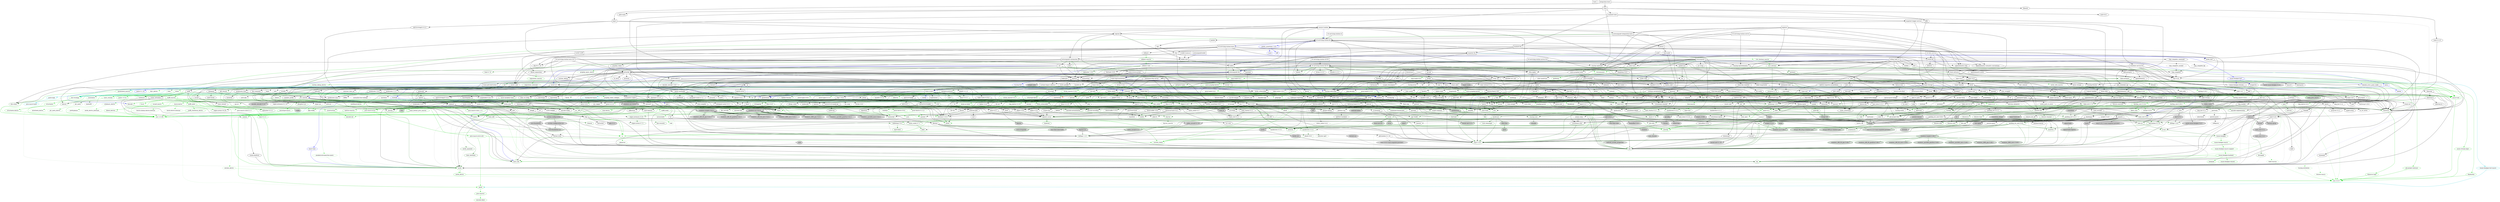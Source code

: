 digraph {
    0 [ label = "tests" shape = box]
    1 [ label = "catalyst-toolbox" shape = box]
    2 [ label = "chain-addr" shape = box]
    3 [ label = "chain-core" shape = box]
    4 [ label = "chain-ser" shape = box]
    5 [ label = "chain-crypto" shape = box]
    6 [ label = "typed-bytes" shape = box]
    7 [ label = "chain-impl-mockchain" shape = box]
    8 [ label = "cardano-legacy-address" shape = box]
    9 [ label = "chain-time" shape = box]
    10 [ label = "chain-vote" shape = box]
    11 [ label = "imhamt" shape = box]
    12 [ label = "sparse-array" shape = box]
    13 [ label = "chain-storage" shape = box]
    14 [ label = "jcli" shape = box]
    15 [ label = "jormungandr-lib" shape = box]
    16 [ label = "jormungandr-automation" shape = box]
    17 [ label = "jortestkit" shape = box]
    18 [ label = "jormungandr-integration-tests" shape = box]
    19 [ label = "hersir" shape = box]
    20 [ label = "thor" shape = box]
    21 [ label = "loki" shape = box]
    22 [ label = "mjolnir" shape = box]
    23 [ label = "snapshot-lib" shape = box]
    24 [ label = "symmetric-cipher" shape = box]
    25 [ label = "vit-servicing-station-lib" shape = box]
    26 [ label = "event-db" shape = box]
    27 [ label = "vit-servicing-station-tests" shape = box]
    28 [ label = "wallet" shape = box]
    29 [ label = "chain-path-derivation" shape = box]
    30 [ label = "hdkeygen" shape = box]
    31 [ label = "chain-network" shape = box]
    32 [ label = "jormungandrwallet" shape = box]
    33 [ label = "wallet-core" shape = box]
    34 [ label = "wallet-wasm-js" shape = box]
    35 [ label = "wallet-uniffi" shape = box]
    36 [ label = "jormungandr" shape = box]
    37 [ label = "explorer" shape = box]
    38 [ label = "settings" shape = box]
    39 [ label = "blockchain" shape = box]
    40 [ label = "vit-servicing-station-cli" shape = box]
    41 [ label = "vit-servicing-station-server" shape = box]
    42 [ label = "iapyx" shape = box]
    43 [ label = "valgrind" shape = box]
    44 [ label = "vitup" shape = box]
    45 [ label = "mainnet-lib" shape = box]
    46 [ label = "mainnet-tools" shape = box]
    47 [ label = "scheduler-service-lib" shape = box]
    48 [ label = "signals-handler" shape = box]
    49 [ label = "snapshot-trigger-service" shape = box]
    50 [ label = "voting_tools_rs" shape = box]
    51 [ label = "integration-tests" shape = box]
    52 [ label = "cat-data-service" shape = box]
    53 [ label = "audit" shape = box]
    54 [ label = "vit-servicing-station-cli-f10" shape = box]
    55 [ label = "vit-servicing-station-lib-f10" shape = box]
    56 [ label = "vit-servicing-station-server-f10" shape = box]
    57 [ label = "vit-servicing-station-tests-f10" shape = box]
    58 [ label = "assert_cmd" ]
    59 [ label = "assert_fs" ]
    60 [ label = "bech32 0.8.1" ]
    61 [ label = "clap 4.4.6" ]
    62 [ label = "color-eyre" ]
    63 [ label = "csv" ]
    64 [ label = "fraction" ]
    65 [ label = "futures" ]
    66 [ label = "gag" ]
    67 [ label = "governor" ]
    68 [ label = "graphql_client" ]
    69 [ label = "hex" ]
    70 [ label = "image" ]
    71 [ label = "itertools 0.10.5" color = darkgreen]
    72 [ label = "once_cell" color = darkgreen]
    73 [ label = "predicates 2.1.5" ]
    74 [ label = "proptest" ]
    75 [ label = "qrcode" ]
    76 [ label = "quircs" ]
    77 [ label = "rand 0.8.5" color = darkgreen]
    78 [ label = "rand_chacha 0.3.1" color = darkgreen]
    79 [ label = "rayon" ]
    80 [ label = "regex" color = darkgreen]
    81 [ label = "reqwest" ]
    82 [ label = "rust_decimal" color = darkgreen]
    83 [ label = "rust_decimal_macros" color = green3]
    84 [ label = "serde" color = darkgreen]
    85 [ label = "serde_json" color = darkgreen]
    86 [ label = "serde_test" ]
    87 [ label = "serde_yaml" ]
    88 [ label = "sscanf" ]
    89 [ label = "test-strategy" color = green3]
    90 [ label = "thiserror" color = darkgreen]
    91 [ label = "time" color = darkgreen]
    92 [ label = "tokio" color = darkgreen]
    93 [ label = "tracing" color = darkgreen]
    94 [ label = "tracing-subscriber" ]
    95 [ label = "url" color = darkgreen]
    96 [ label = "versionisator" color = green3]
    97 [ label = "cryptoxide 0.4.4" ]
    98 [ label = "quickcheck" ]
    99 [ label = "curve25519-dalek-ng" ]
    100 [ label = "ed25519-bip32 0.4.1" ]
    101 [ label = "ed25519-dalek" ]
    102 [ label = "generic-array" color = darkgreen]
    103 [ label = "rand_core 0.6.4" color = darkgreen]
    104 [ label = "sha2 0.10.8" color = darkgreen]
    105 [ label = "smoke" color = blue]
    106 [ label = "lazy_static" color = darkgreen]
    107 [ label = "quickcheck_macros" color = green3]
    108 [ label = "strum 0.24.1" ]
    109 [ label = "strum_macros 0.24.3" color = green3]
    110 [ label = "tempfile" color = darkgreen]
    111 [ label = "cbor_event" ]
    112 [ label = "base64 0.21.4" color = darkgreen]
    113 [ label = "cfg-if 1.0.0" color = darkgreen]
    114 [ label = "const_format" ]
    115 [ label = "criterion" ]
    116 [ label = "rustc_version" color = green3]
    117 [ label = "trybuild" color = blue]
    118 [ label = "data-pile" ]
    119 [ label = "sled" ]
    120 [ label = "base64 0.13.1" ]
    121 [ label = "bincode" color = darkgreen]
    122 [ label = "bytes" color = darkgreen]
    123 [ label = "clap_complete" ]
    124 [ label = "gtmpl" ]
    125 [ label = "rand 0.7.3" ]
    126 [ label = "rpassword" ]
    127 [ label = "serde_derive" color = green3]
    128 [ label = "http" ]
    129 [ label = "humantime" ]
    130 [ label = "parity-multiaddr" ]
    131 [ label = "serde_with" ]
    132 [ label = "bytesize" ]
    133 [ label = "custom_debug" ]
    134 [ label = "flate2" ]
    135 [ label = "fs_extra" ]
    136 [ label = "json" ]
    137 [ label = "keynesis" ]
    138 [ label = "log" color = darkgreen]
    139 [ label = "netstat2" ]
    140 [ label = "os_info" ]
    141 [ label = "poldercast" ]
    142 [ label = "prost 0.9.0" color = darkgreen]
    143 [ label = "semver" color = darkgreen]
    144 [ label = "sysinfo" ]
    145 [ label = "tar" ]
    146 [ label = "tokio-stream" ]
    147 [ label = "tonic 0.6.2" ]
    148 [ label = "tonic-build 0.6.2" color = green3]
    149 [ label = "warp" ]
    150 [ label = "zip" ]
    151 [ label = "console" ]
    152 [ label = "dialoguer" ]
    153 [ label = "indicatif" ]
    154 [ label = "sha-1" ]
    155 [ label = "sha2 0.9.9" ]
    156 [ label = "bech32 0.7.3" ]
    157 [ label = "rstest" color = green3]
    158 [ label = "yaml-rust" ]
    159 [ label = "ctrlc" ]
    160 [ label = "slave-pool" ]
    161 [ label = "cocoon" ]
    162 [ label = "dirs" ]
    163 [ label = "zeroize" ]
    164 [ label = "async-trait" color = green3]
    165 [ label = "diesel" color = darkgreen]
    166 [ label = "diesel_migrations" ]
    167 [ label = "dotenv" ]
    168 [ label = "http-zipkin" ]
    169 [ label = "notify" ]
    170 [ label = "pretty_assertions 1.4.0" color = blue]
    171 [ label = "r2d2" color = darkgreen]
    172 [ label = "simplelog 0.8.0" ]
    173 [ label = "tracing-futures" ]
    174 [ label = "bb8" ]
    175 [ label = "bb8-postgres" ]
    176 [ label = "chrono" color = darkgreen]
    177 [ label = "dotenvy" ]
    178 [ label = "tokio-postgres" color = darkgreen]
    179 [ label = "cfg-if 0.1.10" ]
    180 [ label = "dyn-clone" color = darkgreen]
    181 [ label = "fake" ]
    182 [ label = "hyper" ]
    183 [ label = "postgres" color = darkgreen]
    184 [ label = "pretty_assertions 0.6.1" ]
    185 [ label = "rand_core 0.5.1" ]
    186 [ label = "refinery" ]
    187 [ label = "hashlink" ]
    188 [ label = "paste 0.1.18" color = blue]
    189 [ label = "http-body" ]
    190 [ label = "pin-project" ]
    191 [ label = "clear_on_drop" ]
    192 [ label = "console_error_panic_hook" ]
    193 [ label = "getrandom 0.2.10" color = darkgreen]
    194 [ label = "js-sys" color = darkgreen]
    195 [ label = "wasm-bindgen" color = darkgreen]
    196 [ label = "wasm-bindgen-test" color = blue]
    197 [ label = "web-sys" color = darkgreen]
    198 [ label = "uniffi" ]
    199 [ label = "uniffi_build" color = green3]
    200 [ label = "uniffi_macros" color = green3]
    201 [ label = "arc-swap" ]
    202 [ label = "enum-as-inner" color = green3]
    203 [ label = "jsonrpsee-core" ]
    204 [ label = "jsonrpsee-http-server" ]
    205 [ label = "libc" color = darkgreen]
    206 [ label = "linked-hash-map" ]
    207 [ label = "local-ip-address" ]
    208 [ label = "lru" ]
    209 [ label = "nix 0.25.1" style = filled, fillcolor = lightgrey]
    210 [ label = "opentelemetry" ]
    211 [ label = "opentelemetry-otlp" ]
    212 [ label = "opentelemetry-semantic-conventions" ]
    213 [ label = "prometheus" style = dashed]
    214 [ label = "tokio-util 0.6.10" ]
    215 [ label = "tracing-appender" ]
    216 [ label = "tracing-opentelemetry" ]
    217 [ label = "trust-dns-resolver" ]
    218 [ label = "anyhow" color = darkgreen]
    219 [ label = "async-graphql" ]
    220 [ label = "async-graphql-warp" ]
    221 [ label = "futures-channel" color = darkgreen]
    222 [ label = "futures-util" color = darkgreen]
    223 [ label = "ed25519-bip32 0.3.2" ]
    224 [ label = "prettytable-rs" ]
    225 [ label = "warp-reverse-proxy" ]
    226 [ label = "diffy" ]
    227 [ label = "glob" ]
    228 [ label = "path-slash" ]
    229 [ label = "rustls 0.20.9" ]
    230 [ label = "rustls-pemfile" ]
    231 [ label = "tempdir" ]
    232 [ label = "tokio-rustls 0.23.4" ]
    233 [ label = "uuid 0.8.2" ]
    234 [ label = "walkdir" color = darkgreen]
    235 [ label = "cardano-serialization-lib" ]
    236 [ label = "pharos" ]
    237 [ label = "job_scheduler_ng" ]
    238 [ label = "num-traits" color = darkgreen]
    239 [ label = "uuid 1.4.1" color = darkgreen]
    240 [ label = "bytekind" ]
    241 [ label = "cddl" ]
    242 [ label = "ciborium" ]
    243 [ label = "dashmap" ]
    244 [ label = "insta" color = blue]
    245 [ label = "microtype" ]
    246 [ label = "nonempty" ]
    247 [ label = "tracing-test" color = blue]
    248 [ label = "validity" ]
    249 [ label = "libmath" ]
    250 [ label = "rand_chacha 0.2.2" ]
    251 [ label = "axum" ]
    252 [ label = "metrics" ]
    253 [ label = "metrics-exporter-prometheus" ]
    254 [ label = "tower" ]
    255 [ label = "tower-http" ]
    256 [ label = "clap_complete_command" ]
    257 [ label = "base64 0.12.3" ]
    258 [ label = "structopt" ]
    259 [ label = "itertools 0.9.0" ]
    260 [ label = "libsqlite3-sys" color = darkgreen]
    261 [ label = "strum 0.21.0" ]
    262 [ label = "strum_macros 0.21.1" color = green3]
    263 [ label = "anstyle" ]
    264 [ label = "bstr" ]
    265 [ label = "doc-comment" ]
    266 [ label = "predicates 3.0.4" ]
    267 [ label = "predicates-core" ]
    268 [ label = "predicates-tree" ]
    269 [ label = "wait-timeout" ]
    270 [ label = "globwalk" ]
    271 [ label = "clap_builder" ]
    272 [ label = "clap_derive 4.4.2" color = green3, style = dashed]
    273 [ label = "backtrace" color = darkgreen]
    274 [ label = "color-spantrace" style = dashed]
    275 [ label = "eyre" ]
    276 [ label = "indenter" ]
    277 [ label = "owo-colors" ]
    278 [ label = "tracing-error" style = dashed]
    279 [ label = "csv-core" ]
    280 [ label = "itoa" color = darkgreen]
    281 [ label = "ryu" color = darkgreen]
    282 [ label = "num" ]
    283 [ label = "futures-core" color = darkgreen]
    284 [ label = "futures-executor" ]
    285 [ label = "futures-io" color = darkgreen]
    286 [ label = "futures-sink" color = darkgreen]
    287 [ label = "futures-task" color = darkgreen]
    288 [ label = "filedescriptor" ]
    289 [ label = "futures-timer" style = dashed]
    290 [ label = "no-std-compat" ]
    291 [ label = "nonzero_ext" ]
    292 [ label = "parking_lot 0.12.1" color = darkgreen]
    293 [ label = "smallvec" color = darkgreen]
    294 [ label = "graphql_query_derive" color = green3, style = dashed]
    295 [ label = "bytemuck" ]
    296 [ label = "byteorder" color = darkgreen]
    297 [ label = "color_quant" ]
    298 [ label = "gif" style = dashed]
    299 [ label = "jpeg-decoder" style = dashed]
    300 [ label = "num-iter" ]
    301 [ label = "num-rational 0.3.2" ]
    302 [ label = "png" style = dashed]
    303 [ label = "scoped_threadpool" style = dashed]
    304 [ label = "tiff" style = dashed]
    305 [ label = "either" color = darkgreen]
    306 [ label = "difflib" style = dashed]
    307 [ label = "float-cmp" style = dashed]
    308 [ label = "normalize-line-endings" style = dashed]
    309 [ label = "bit-set" style = dashed]
    310 [ label = "bit-vec" style = dashed]
    311 [ label = "bitflags 2.4.0" color = darkgreen]
    312 [ label = "rand_xorshift" ]
    313 [ label = "regex-syntax 0.7.5" color = darkgreen]
    314 [ label = "rusty-fork" style = dashed]
    315 [ label = "unarray" ]
    316 [ label = "checked_int_cast" ]
    317 [ label = "num-derive" color = green3]
    318 [ label = "ppv-lite86" color = darkgreen]
    319 [ label = "rayon-core" ]
    320 [ label = "aho-corasick" color = darkgreen]
    321 [ label = "memchr" color = darkgreen]
    322 [ label = "regex-automata 0.3.9" color = darkgreen]
    323 [ label = "encoding_rs" ]
    324 [ label = "h2" ]
    325 [ label = "hyper-rustls" style = "dashed,filled", fillcolor = lightgrey]
    326 [ label = "ipnet" ]
    327 [ label = "mime" ]
    328 [ label = "percent-encoding" color = darkgreen]
    329 [ label = "pin-project-lite" color = darkgreen]
    330 [ label = "rustls 0.21.7" style = dashed]
    331 [ label = "serde_urlencoded" ]
    332 [ label = "system-configuration" style = filled, fillcolor = lightgrey]
    333 [ label = "tokio-rustls 0.24.1" style = dashed]
    334 [ label = "tower-service" ]
    335 [ label = "wasm-bindgen-futures" ]
    336 [ label = "webpki-roots" style = "dashed,filled", fillcolor = lightgrey]
    337 [ label = "winreg" style = filled, fillcolor = lightgrey]
    338 [ label = "arrayvec 0.7.4" color = darkgreen]
    339 [ label = "borsh" color = darkgreen, style = dashed]
    340 [ label = "rkyv" color = darkgreen, style = dashed]
    341 [ label = "quote" color = green3]
    342 [ label = "indexmap 1.9.3" color = darkgreen]
    343 [ label = "sscanf_macro" color = green3]
    344 [ label = "proc-macro2" color = green3]
    345 [ label = "structmeta" color = green3]
    346 [ label = "syn 1.0.109" color = green3]
    347 [ label = "thiserror-impl" color = green3]
    348 [ label = "deranged" color = darkgreen]
    349 [ label = "num_threads" color = darkgreen, style = "dashed,filled", fillcolor = lightgrey]
    350 [ label = "time-core" color = darkgreen]
    351 [ label = "time-macros" color = green3, style = dashed]
    352 [ label = "mio" color = darkgreen]
    353 [ label = "num_cpus" color = darkgreen, style = dashed]
    354 [ label = "signal-hook-registry" color = darkgreen, style = "dashed,filled", fillcolor = lightgrey]
    355 [ label = "socket2 0.5.4" color = darkgreen, style = filled, fillcolor = lightgrey]
    356 [ label = "tokio-macros" color = green3, style = dashed]
    357 [ label = "windows-sys 0.48.0" color = darkgreen, style = filled, fillcolor = lightgrey]
    358 [ label = "tracing-attributes" color = green3, style = dashed]
    359 [ label = "tracing-core" color = darkgreen]
    360 [ label = "matchers" style = dashed]
    361 [ label = "nu-ansi-term" style = dashed]
    362 [ label = "sharded-slab" style = dashed]
    363 [ label = "thread_local" ]
    364 [ label = "tracing-log" style = dashed]
    365 [ label = "tracing-serde" style = dashed]
    366 [ label = "form_urlencoded" color = darkgreen]
    367 [ label = "idna 0.4.0" color = darkgreen]
    368 [ label = "platforms" color = green3]
    369 [ label = "env_logger" style = dashed]
    370 [ label = "digest 0.9.0" ]
    371 [ label = "subtle-ng" ]
    372 [ label = "curve25519-dalek" ]
    373 [ label = "ed25519" ]
    374 [ label = "typenum" color = darkgreen]
    375 [ label = "version_check" color = green3]
    376 [ label = "cpufeatures" color = darkgreen, style = filled, fillcolor = lightgrey]
    377 [ label = "digest 0.10.7" color = darkgreen]
    378 [ label = "heck 0.4.1" color = green3]
    379 [ label = "rustversion" color = red]
    380 [ label = "fastrand" color = darkgreen]
    381 [ label = "redox_syscall 0.3.5" color = darkgreen, style = filled, fillcolor = lightgrey]
    382 [ label = "rustix" color = darkgreen]
    383 [ label = "const_format_proc_macros" color = green3]
    384 [ label = "atty" ]
    385 [ label = "cast" ]
    386 [ label = "clap 2.34.0" ]
    387 [ label = "criterion-plot" ]
    388 [ label = "oorandom" ]
    389 [ label = "plotters" ]
    390 [ label = "serde_cbor" ]
    391 [ label = "tinytemplate" ]
    392 [ label = "basic-toml" color = blue]
    393 [ label = "termcolor" ]
    394 [ label = "memmap2" ]
    395 [ label = "crc32fast" ]
    396 [ label = "crossbeam-epoch" ]
    397 [ label = "crossbeam-utils" ]
    398 [ label = "fs2" style = filled, fillcolor = lightgrey]
    399 [ label = "fxhash" ]
    400 [ label = "parking_lot 0.11.2" ]
    401 [ label = "gtmpl_value" ]
    402 [ label = "getrandom 0.1.16" style = dashed]
    403 [ label = "rand_hc" style = filled, fillcolor = lightgrey]
    404 [ label = "winapi" color = darkgreen, style = filled, fillcolor = lightgrey]
    405 [ label = "syn 2.0.37" color = green3]
    406 [ label = "fnv" color = darkgreen]
    407 [ label = "arrayref" ]
    408 [ label = "bs58" ]
    409 [ label = "data-encoding" ]
    410 [ label = "multihash" ]
    411 [ label = "static_assertions" ]
    412 [ label = "unsigned-varint 0.7.2" ]
    413 [ label = "serde_with_macros" color = green3, style = dashed]
    414 [ label = "custom_debug_derive" color = green3]
    415 [ label = "miniz_oxide 0.7.1" color = darkgreen]
    416 [ label = "cryptoxide 0.3.6" ]
    417 [ label = "bitflags 1.3.2" color = darkgreen]
    418 [ label = "prost-derive 0.9.0" color = green3, style = dashed]
    419 [ label = "core-foundation-sys" color = darkgreen, style = filled, fillcolor = lightgrey]
    420 [ label = "ntapi" style = filled, fillcolor = lightgrey]
    421 [ label = "filetime" ]
    422 [ label = "xattr" style = "dashed,filled", fillcolor = lightgrey]
    423 [ label = "tokio-util 0.7.9" color = darkgreen]
    424 [ label = "async-stream" ]
    425 [ label = "hyper-timeout" style = dashed]
    426 [ label = "tower-layer" ]
    427 [ label = "prost-build 0.9.0" color = green3, style = dashed]
    428 [ label = "headers" ]
    429 [ label = "mime_guess" ]
    430 [ label = "multer" ]
    431 [ label = "scoped-tls" ]
    432 [ label = "tokio-tungstenite" style = dashed]
    433 [ label = "aes 0.8.3" style = dashed]
    434 [ label = "bzip2" style = dashed]
    435 [ label = "constant_time_eq" style = dashed]
    436 [ label = "hmac 0.12.1" color = darkgreen]
    437 [ label = "pbkdf2 0.11.0" style = dashed]
    438 [ label = "sha1" ]
    439 [ label = "zstd" style = dashed]
    440 [ label = "encode_unicode 0.3.6" style = filled, fillcolor = lightgrey]
    441 [ label = "unicode-width" ]
    442 [ label = "windows-sys 0.45.0" style = filled, fillcolor = lightgrey]
    443 [ label = "shell-words" ]
    444 [ label = "number_prefix" ]
    445 [ label = "block-buffer 0.9.0" ]
    446 [ label = "opaque-debug" ]
    447 [ label = "nix 0.27.1" style = filled, fillcolor = lightgrey]
    448 [ label = "crossbeam-channel" ]
    449 [ label = "aes-gcm" ]
    450 [ label = "chacha20poly1305" ]
    451 [ label = "hmac 0.11.0" ]
    452 [ label = "pbkdf2 0.9.0" ]
    453 [ label = "dirs-sys" ]
    454 [ label = "zeroize_derive" color = green3, style = dashed]
    455 [ label = "diesel_derives" color = green3]
    456 [ label = "pq-sys" color = darkgreen, style = dashed]
    457 [ label = "migrations_internals" color = darkgreen]
    458 [ label = "migrations_macros" color = green3]
    459 [ label = "zipkin" ]
    460 [ label = "fsevent-sys" style = "dashed,filled", fillcolor = lightgrey]
    461 [ label = "inotify" style = filled, fillcolor = lightgrey]
    462 [ label = "kqueue" style = filled, fillcolor = lightgrey]
    463 [ label = "diff" color = blue]
    464 [ label = "yansi" color = blue]
    465 [ label = "scheduled-thread-pool" color = darkgreen]
    466 [ label = "android-tzdata" color = darkgreen, style = "dashed,filled", fillcolor = lightgrey]
    467 [ label = "iana-time-zone" color = darkgreen, style = "dashed,filled", fillcolor = lightgrey]
    468 [ label = "windows-targets 0.48.5" color = darkgreen, style = filled, fillcolor = lightgrey]
    469 [ label = "fallible-iterator" color = darkgreen]
    470 [ label = "phf" color = darkgreen]
    471 [ label = "postgres-protocol" color = darkgreen]
    472 [ label = "postgres-types" color = darkgreen]
    473 [ label = "whoami" color = darkgreen]
    474 [ label = "unidecode" ]
    475 [ label = "url-escape" style = dashed]
    476 [ label = "httparse" ]
    477 [ label = "httpdate" ]
    478 [ label = "socket2 0.4.9" style = dashed]
    479 [ label = "want" ]
    480 [ label = "ansi_term 0.11.0" ]
    481 [ label = "ctor" color = green3, style = filled, fillcolor = lightgrey]
    482 [ label = "difference" ]
    483 [ label = "output_vt100" style = filled, fillcolor = lightgrey]
    484 [ label = "refinery-core" color = darkgreen]
    485 [ label = "refinery-macros" color = green3]
    486 [ label = "hashbrown 0.14.1" color = darkgreen]
    487 [ label = "paste-impl" color = turquoise3]
    488 [ label = "proc-macro-hack" color = turquoise3]
    489 [ label = "pin-project-internal" color = green3]
    490 [ label = "cc" color = green3]
    491 [ label = "wasi 0.11.0+wasi-snapshot-preview1" color = darkgreen, style = filled, fillcolor = lightgrey]
    492 [ label = "wasm-bindgen-macro" color = green3]
    493 [ label = "wasm-bindgen-test-macro" color = turquoise3]
    494 [ label = "camino" color = darkgreen]
    495 [ label = "cargo_metadata" ]
    496 [ label = "paste 1.0.14" color = green3]
    497 [ label = "fs-err" color = green3]
    498 [ label = "toml 0.5.11" color = green3]
    499 [ label = "uniffi_meta" color = green3]
    500 [ label = "beef" ]
    501 [ label = "jsonrpsee-types" ]
    502 [ label = "rustc-hash" style = dashed]
    503 [ label = "globset" ]
    504 [ label = "unicase" color = darkgreen]
    505 [ label = "neli" style = filled, fillcolor = lightgrey]
    506 [ label = "windows-sys 0.42.0" style = filled, fillcolor = lightgrey]
    507 [ label = "hashbrown 0.12.3" color = darkgreen]
    508 [ label = "autocfg" color = green3]
    509 [ label = "memoffset 0.6.5" style = "dashed,filled", fillcolor = lightgrey]
    510 [ label = "pin-utils" color = darkgreen]
    511 [ label = "opentelemetry_api" ]
    512 [ label = "opentelemetry_sdk" ]
    513 [ label = "opentelemetry-proto" ]
    514 [ label = "prost 0.11.9" color = darkgreen, style = dashed]
    515 [ label = "tonic 0.8.3" style = dashed]
    516 [ label = "protobuf" style = dashed]
    517 [ label = "slab" color = darkgreen]
    518 [ label = "ipconfig" style = "dashed,filled", fillcolor = lightgrey]
    519 [ label = "lru-cache" ]
    520 [ label = "resolv-conf" style = dashed]
    521 [ label = "trust-dns-proto" ]
    522 [ label = "async-graphql-derive" color = green3]
    523 [ label = "async-graphql-parser" color = darkgreen]
    524 [ label = "async-graphql-value" color = darkgreen]
    525 [ label = "fast_chemail" style = dashed]
    526 [ label = "futures-macro" color = green3, style = dashed]
    527 [ label = "encode_unicode 1.0.0" ]
    528 [ label = "is-terminal" ]
    529 [ label = "term" ]
    530 [ label = "ansi_term 0.12.1" ]
    531 [ label = "ring" ]
    532 [ label = "sct" ]
    533 [ label = "webpki" ]
    534 [ label = "rand 0.4.6" ]
    535 [ label = "remove_dir_all" ]
    536 [ label = "same-file" color = darkgreen]
    537 [ label = "winapi-util" color = darkgreen, style = filled, fillcolor = lightgrey]
    538 [ label = "noop_proc_macro" color = green3, style = filled, fillcolor = lightgrey]
    539 [ label = "num-bigint" ]
    540 [ label = "num-integer" ]
    541 [ label = "rand_os" style = filled, fillcolor = lightgrey]
    542 [ label = "schemars" color = darkgreen]
    543 [ label = "serde-wasm-bindgen 0.4.5" style = filled, fillcolor = lightgrey]
    544 [ label = "cron" ]
    545 [ label = "libm" color = darkgreen, style = dashed]
    546 [ label = "abnf_to_pest" ]
    547 [ label = "base16" ]
    548 [ label = "base64-url" style = dashed]
    549 [ label = "clap 3.2.25" style = dashed]
    550 [ label = "codespan-reporting" ]
    551 [ label = "crossterm" style = "dashed,filled", fillcolor = lightgrey]
    552 [ label = "displaydoc" color = green3]
    553 [ label = "hexf-parse" ]
    554 [ label = "itertools 0.11.0" ]
    555 [ label = "lexical-core" ]
    556 [ label = "pest_meta" ]
    557 [ label = "pest_vm" ]
    558 [ label = "serde-wasm-bindgen 0.5.0" style = "dashed,filled", fillcolor = lightgrey]
    559 [ label = "simplelog 0.12.1" ]
    560 [ label = "uriparse" style = dashed]
    561 [ label = "ciborium-io" ]
    562 [ label = "ciborium-ll" ]
    563 [ label = "lock_api" color = darkgreen]
    564 [ label = "parking_lot_core 0.9.8" color = darkgreen]
    565 [ label = "similar" color = blue]
    566 [ label = "microtype-macro" color = green3]
    567 [ label = "secrecy" style = dashed]
    568 [ label = "tracing-test-macro" color = turquoise3]
    569 [ label = "rand 0.3.23" ]
    570 [ label = "axum-core" ]
    571 [ label = "matchit" ]
    572 [ label = "serde_path_to_error" style = dashed]
    573 [ label = "sync_wrapper" ]
    574 [ label = "ahash 0.7.6" color = darkgreen]
    575 [ label = "metrics-macros" color = green3]
    576 [ label = "metrics-util" ]
    577 [ label = "quanta" ]
    578 [ label = "http-range-header" ]
    579 [ label = "clap_complete_fig" style = dashed]
    580 [ label = "clap_complete_nushell" style = dashed]
    581 [ label = "structopt-derive" color = green3]
    582 [ label = "pkg-config" color = green3, style = dashed]
    583 [ label = "vcpkg" color = green3, style = "dashed,filled", fillcolor = lightgrey]
    584 [ label = "heck 0.3.3" color = green3]
    585 [ label = "termtree" ]
    586 [ label = "ignore" ]
    587 [ label = "anstream" style = dashed]
    588 [ label = "clap_lex 0.5.1" ]
    589 [ label = "strsim 0.10.0" color = darkgreen, style = dashed]
    590 [ label = "addr2line" color = darkgreen, style = filled, fillcolor = lightgrey]
    591 [ label = "object" color = darkgreen, style = filled, fillcolor = lightgrey]
    592 [ label = "rustc-demangle" color = darkgreen]
    593 [ label = "num-complex" ]
    594 [ label = "num-rational 0.4.1" ]
    595 [ label = "graphql_client_codegen" color = green3, style = dashed]
    596 [ label = "weezl" style = dashed]
    597 [ label = "deflate" style = dashed]
    598 [ label = "miniz_oxide 0.3.7" style = dashed]
    599 [ label = "miniz_oxide 0.4.4" style = dashed]
    600 [ label = "quick-error" style = dashed]
    601 [ label = "crossbeam-deque" ]
    602 [ label = "rustls-webpki" style = dashed]
    603 [ label = "core-foundation" style = filled, fillcolor = lightgrey]
    604 [ label = "system-configuration-sys" style = filled, fillcolor = lightgrey]
    605 [ label = "borsh-derive" color = green3, style = dashed]
    606 [ label = "hashbrown 0.13.2" color = darkgreen, style = dashed]
    607 [ label = "bitvec" color = darkgreen, style = dashed]
    608 [ label = "bytecheck" color = darkgreen, style = dashed]
    609 [ label = "ptr_meta" color = darkgreen, style = dashed]
    610 [ label = "rend" color = darkgreen, style = dashed]
    611 [ label = "rkyv_derive" color = green3, style = dashed]
    612 [ label = "seahash" color = darkgreen, style = dashed]
    613 [ label = "tinyvec" color = darkgreen]
    614 [ label = "regex-syntax 0.6.29" color = darkgreen]
    615 [ label = "unicode-ident" color = green3]
    616 [ label = "structmeta-derive" color = green3]
    617 [ label = "hermit-abi 0.3.3" color = darkgreen, style = filled, fillcolor = lightgrey]
    618 [ label = "valuable" color = darkgreen, style = "dashed,filled", fillcolor = lightgrey]
    619 [ label = "regex-automata 0.1.10" style = dashed]
    620 [ label = "overload" style = dashed]
    621 [ label = "unicode-bidi" color = darkgreen]
    622 [ label = "unicode-normalization" color = darkgreen]
    623 [ label = "subtle" color = darkgreen]
    624 [ label = "signature" ]
    625 [ label = "block-buffer 0.10.4" color = darkgreen, style = dashed]
    626 [ label = "crypto-common" color = darkgreen]
    627 [ label = "errno" color = darkgreen, style = filled, fillcolor = lightgrey]
    628 [ label = "linux-raw-sys" color = darkgreen, style = filled, fillcolor = lightgrey]
    629 [ label = "unicode-xid" color = green3]
    630 [ label = "hermit-abi 0.1.19" style = filled, fillcolor = lightgrey]
    631 [ label = "strsim 0.8.0" style = dashed]
    632 [ label = "textwrap 0.11.0" ]
    633 [ label = "vec_map" style = dashed]
    634 [ label = "plotters-backend" ]
    635 [ label = "plotters-svg" style = dashed]
    636 [ label = "half" ]
    637 [ label = "memoffset 0.9.0" ]
    638 [ label = "scopeguard" color = darkgreen]
    639 [ label = "instant" ]
    640 [ label = "parking_lot_core 0.8.6" ]
    641 [ label = "wasi 0.9.0+wasi-snapshot-preview1" style = "dashed,filled", fillcolor = lightgrey]
    642 [ label = "winapi-i686-pc-windows-gnu" color = darkgreen, style = filled, fillcolor = lightgrey]
    643 [ label = "winapi-x86_64-pc-windows-gnu" color = darkgreen, style = filled, fillcolor = lightgrey]
    644 [ label = "multihash-derive" color = green3, style = dashed]
    645 [ label = "unsigned-varint 0.5.1" ]
    646 [ label = "darling 0.20.3" color = green3, style = dashed]
    647 [ label = "synstructure" color = green3]
    648 [ label = "adler" color = darkgreen]
    649 [ label = "async-stream-impl" color = green3]
    650 [ label = "tokio-io-timeout" style = dashed]
    651 [ label = "multimap" color = green3, style = dashed]
    652 [ label = "petgraph" color = green3, style = dashed]
    653 [ label = "prost-types 0.9.0" color = green3, style = dashed]
    654 [ label = "which" color = green3, style = dashed]
    655 [ label = "headers-core" ]
    656 [ label = "spin 0.9.8" ]
    657 [ label = "tungstenite" style = dashed]
    658 [ label = "cipher 0.4.4" ]
    659 [ label = "bzip2-sys" style = dashed]
    660 [ label = "password-hash" style = dashed]
    661 [ label = "zstd-safe" style = dashed]
    662 [ label = "windows-targets 0.42.2" style = filled, fillcolor = lightgrey]
    663 [ label = "aead 0.4.3" ]
    664 [ label = "aes 0.7.5" style = dashed]
    665 [ label = "cipher 0.3.0" ]
    666 [ label = "ctr" ]
    667 [ label = "ghash" ]
    668 [ label = "aead 0.5.2" ]
    669 [ label = "chacha20" ]
    670 [ label = "poly1305" ]
    671 [ label = "crypto-mac" ]
    672 [ label = "redox_users" style = filled, fillcolor = lightgrey]
    673 [ label = "lazycell" ]
    674 [ label = "zipkin-types" ]
    675 [ label = "inotify-sys" style = filled, fillcolor = lightgrey]
    676 [ label = "kqueue-sys" style = filled, fillcolor = lightgrey]
    677 [ label = "android_system_properties" color = darkgreen, style = "dashed,filled", fillcolor = lightgrey]
    678 [ label = "iana-time-zone-haiku" color = darkgreen, style = "dashed,filled", fillcolor = lightgrey]
    679 [ label = "windows" color = darkgreen, style = "dashed,filled", fillcolor = lightgrey]
    680 [ label = "windows_aarch64_gnullvm 0.48.5" color = darkgreen, style = filled, fillcolor = lightgrey]
    681 [ label = "windows_aarch64_msvc 0.48.5" color = darkgreen, style = filled, fillcolor = lightgrey]
    682 [ label = "windows_i686_gnu 0.48.5" color = darkgreen, style = filled, fillcolor = lightgrey]
    683 [ label = "windows_i686_msvc 0.48.5" color = darkgreen, style = filled, fillcolor = lightgrey]
    684 [ label = "windows_x86_64_gnu 0.48.5" color = darkgreen, style = filled, fillcolor = lightgrey]
    685 [ label = "windows_x86_64_gnullvm 0.48.5" color = darkgreen, style = filled, fillcolor = lightgrey]
    686 [ label = "windows_x86_64_msvc 0.48.5" color = darkgreen, style = filled, fillcolor = lightgrey]
    687 [ label = "phf_shared" color = darkgreen]
    688 [ label = "md-5" color = darkgreen]
    689 [ label = "stringprep" color = darkgreen]
    690 [ label = "try-lock" ]
    691 [ label = "siphasher 1.0.0" color = darkgreen]
    692 [ label = "toml 0.7.8" color = darkgreen]
    693 [ label = "ahash 0.8.3" color = darkgreen, style = dashed]
    694 [ label = "allocator-api2" color = darkgreen, style = dashed]
    695 [ label = "jobserver" color = green3, style = dashed]
    696 [ label = "wasm-bindgen-macro-support" color = green3]
    697 [ label = "cargo-platform" ]
    698 [ label = "siphasher 0.3.11" color = darkgreen]
    699 [ label = "uniffi_checksum_derive" color = green3]
    700 [ label = "windows_aarch64_gnullvm 0.42.2" style = filled, fillcolor = lightgrey]
    701 [ label = "windows_aarch64_msvc 0.42.2" style = filled, fillcolor = lightgrey]
    702 [ label = "windows_i686_gnu 0.42.2" style = filled, fillcolor = lightgrey]
    703 [ label = "windows_i686_msvc 0.42.2" style = filled, fillcolor = lightgrey]
    704 [ label = "windows_x86_64_gnu 0.42.2" style = filled, fillcolor = lightgrey]
    705 [ label = "windows_x86_64_gnullvm 0.42.2" style = filled, fillcolor = lightgrey]
    706 [ label = "windows_x86_64_msvc 0.42.2" style = filled, fillcolor = lightgrey]
    707 [ label = "tonic-build 0.8.4" color = green3, style = dashed]
    708 [ label = "prost-derive 0.11.9" color = green3, style = dashed]
    709 [ label = "widestring" style = "dashed,filled", fillcolor = lightgrey]
    710 [ label = "hostname" style = dashed]
    711 [ label = "idna 0.2.3" ]
    712 [ label = "Inflector" color = green3]
    713 [ label = "darling 0.14.4" color = green3]
    714 [ label = "proc-macro-crate 1.3.1" color = green3]
    715 [ label = "pest" color = darkgreen]
    716 [ label = "ascii_utils" style = dashed]
    717 [ label = "dirs-next" ]
    718 [ label = "spin 0.5.2" style = filled, fillcolor = lightgrey]
    719 [ label = "untrusted" ]
    720 [ label = "fuchsia-cprng" style = filled, fillcolor = lightgrey]
    721 [ label = "rand_core 0.3.1" style = filled, fillcolor = lightgrey]
    722 [ label = "rdrand" style = filled, fillcolor = lightgrey]
    723 [ label = "cloudabi" style = filled, fillcolor = lightgrey]
    724 [ label = "rand_core 0.4.2" style = filled, fillcolor = lightgrey]
    725 [ label = "schemars_derive" color = green3, style = dashed]
    726 [ label = "nom" ]
    727 [ label = "abnf" ]
    728 [ label = "pretty" ]
    729 [ label = "clap_derive 3.2.25" color = green3, style = dashed]
    730 [ label = "clap_lex 0.2.4" style = dashed]
    731 [ label = "textwrap 0.16.0" style = dashed]
    732 [ label = "crossterm_winapi" style = "dashed,filled", fillcolor = lightgrey]
    733 [ label = "signal-hook" style = "dashed,filled", fillcolor = lightgrey]
    734 [ label = "signal-hook-mio" style = "dashed,filled", fillcolor = lightgrey]
    735 [ label = "lexical-parse-float" style = dashed]
    736 [ label = "lexical-parse-integer" style = dashed]
    737 [ label = "lexical-util" ]
    738 [ label = "lexical-write-float" style = dashed]
    739 [ label = "lexical-write-integer" style = dashed]
    740 [ label = "atomic-shim" style = dashed]
    741 [ label = "hashbrown 0.11.2" style = dashed]
    742 [ label = "sketches-ddsketch" style = dashed]
    743 [ label = "mach" style = filled, fillcolor = lightgrey]
    744 [ label = "raw-cpuid" style = filled, fillcolor = lightgrey]
    745 [ label = "wasi 0.10.2+wasi-snapshot-preview1" style = filled, fillcolor = lightgrey]
    746 [ label = "proc-macro-error" color = green3]
    747 [ label = "unicode-segmentation" color = darkgreen]
    748 [ label = "anstyle-parse" style = dashed]
    749 [ label = "anstyle-query" style = dashed]
    750 [ label = "anstyle-wincon" style = "dashed,filled", fillcolor = lightgrey]
    751 [ label = "colorchoice" style = dashed]
    752 [ label = "utf8parse" style = dashed]
    753 [ label = "gimli" color = darkgreen, style = filled, fillcolor = lightgrey]
    754 [ label = "graphql-introspection-query" color = green3, style = dashed]
    755 [ label = "graphql-parser" color = green3, style = dashed]
    756 [ label = "adler32" style = dashed]
    757 [ label = "borsh-derive-internal" color = green3, style = dashed]
    758 [ label = "borsh-schema-derive-internal" color = green3, style = dashed]
    759 [ label = "proc-macro-crate 0.1.5" color = green3, style = dashed]
    760 [ label = "funty" color = darkgreen, style = dashed]
    761 [ label = "radium" color = darkgreen, style = dashed]
    762 [ label = "tap" color = darkgreen, style = dashed]
    763 [ label = "wyz" color = darkgreen, style = dashed]
    764 [ label = "bytecheck_derive" color = green3, style = dashed]
    765 [ label = "simdutf8" color = darkgreen, style = dashed]
    766 [ label = "ptr_meta_derive" color = green3, style = dashed]
    767 [ label = "tinyvec_macros" color = darkgreen, style = dashed]
    768 [ label = "errno-dragonfly" color = darkgreen, style = filled, fillcolor = lightgrey]
    769 [ label = "redox_syscall 0.2.16" style = filled, fillcolor = lightgrey]
    770 [ label = "darling_core 0.20.3" color = green3, style = dashed]
    771 [ label = "darling_macro 0.20.3" color = green3, style = dashed]
    772 [ label = "fixedbitset" color = green3, style = dashed]
    773 [ label = "indexmap 2.0.2" color = darkgreen]
    774 [ label = "home" color = green3, style = "dashed,filled", fillcolor = lightgrey]
    775 [ label = "utf-8" style = dashed]
    776 [ label = "inout" ]
    777 [ label = "base64ct" style = dashed]
    778 [ label = "zstd-sys" style = dashed]
    779 [ label = "polyval" ]
    780 [ label = "universal-hash 0.5.1" ]
    781 [ label = "finl_unicode" color = darkgreen]
    782 [ label = "serde_spanned" color = darkgreen]
    783 [ label = "toml_datetime" color = darkgreen]
    784 [ label = "toml_edit" color = darkgreen]
    785 [ label = "wasm-bindgen-backend" color = green3]
    786 [ label = "wasm-bindgen-shared" color = green3]
    787 [ label = "prettyplease" color = green3, style = dashed]
    788 [ label = "prost-build 0.11.9" color = green3, style = dashed]
    789 [ label = "match_cfg" style = dashed]
    790 [ label = "matches" ]
    791 [ label = "darling_core 0.14.4" color = green3]
    792 [ label = "darling_macro 0.14.4" color = green3]
    793 [ label = "ucd-trie" color = darkgreen]
    794 [ label = "dirs-sys-next" ]
    795 [ label = "serde_derive_internals" color = green3, style = dashed]
    796 [ label = "minimal-lexical" ]
    797 [ label = "abnf-core" ]
    798 [ label = "arrayvec 0.5.2" ]
    799 [ label = "typed-arena" ]
    800 [ label = "os_str_bytes" style = dashed]
    801 [ label = "proc-macro-error-attr" color = green3]
    802 [ label = "combine" color = green3, style = dashed]
    803 [ label = "ident_case" color = green3]
    804 [ label = "equivalent" color = darkgreen]
    805 [ label = "universal-hash 0.4.1" ]
    806 [ label = "winnow" color = darkgreen]
    807 [ label = "bumpalo" color = green3]
    808 [ label = "prost-types 0.11.9" color = green3, style = dashed]
    809 [ label = "ascii" color = green3, style = dashed]
    810 [ label = "unreachable" color = green3, style = dashed]
    811 [ label = "void" color = green3, style = dashed]
    1 -> 62 [ ]
    1 -> 66 [ ]
    1 -> 67 [ ]
    1 -> 18 [ ]
    1 -> 75 [ ]
    1 -> 76 [ ]
    1 -> 88 [ ]
    1 -> 24 [ ]
    1 -> 25 [ style = dotted]
    1 -> 25 [ color = blue]
    1 -> 28 [ ]
    2 -> 3 [ ]
    2 -> 5 [ ]
    2 -> 5 [ color = blue]
    3 -> 4 [ ]
    4 -> 90 [ ]
    5 -> 60 [ ]
    5 -> 99 [ ]
    5 -> 100 [ ]
    5 -> 101 [ ]
    5 -> 69 [ ]
    5 -> 74 [ style = dotted]
    5 -> 74 [ color = blue]
    5 -> 98 [ style = dotted]
    5 -> 98 [ color = blue]
    5 -> 79 [ ]
    5 -> 104 [ ]
    5 -> 105 [ color = blue]
    5 -> 89 [ color = green3, style = dotted]
    5 -> 89 [ color = turquoise3]
    5 -> 6 [ ]
    7 -> 8 [ ]
    7 -> 2 [ ]
    7 -> 2 [ color = blue]
    7 -> 9 [ ]
    7 -> 9 [ color = blue]
    7 -> 10 [ ]
    7 -> 11 [ ]
    7 -> 107 [ color = green3, style = dotted]
    7 -> 107 [ color = turquoise3]
    7 -> 12 [ ]
    7 -> 108 [ ]
    7 -> 93 [ ]
    8 -> 111 [ ]
    8 -> 100 [ ]
    9 -> 3 [ ]
    9 -> 74 [ style = dotted]
    9 -> 74 [ color = blue]
    9 -> 98 [ style = dotted]
    9 -> 98 [ color = blue]
    9 -> 89 [ color = green3, style = dotted]
    9 -> 89 [ color = turquoise3]
    10 -> 112 [ ]
    10 -> 3 [ ]
    10 -> 5 [ ]
    10 -> 114 [ ]
    10 -> 115 [ color = blue]
    11 -> 115 [ color = blue]
    11 -> 74 [ style = dotted]
    11 -> 74 [ color = blue]
    11 -> 116 [ color = green3]
    11 -> 89 [ color = green3, style = dotted]
    11 -> 89 [ color = turquoise3]
    11 -> 90 [ ]
    11 -> 117 [ color = blue]
    12 -> 74 [ color = blue]
    12 -> 89 [ color = turquoise3]
    13 -> 115 [ style = dotted]
    13 -> 118 [ ]
    13 -> 103 [ style = dotted]
    13 -> 103 [ color = blue]
    13 -> 119 [ ]
    13 -> 110 [ style = dotted]
    13 -> 110 [ color = blue]
    13 -> 90 [ ]
    14 -> 59 [ color = blue]
    14 -> 123 [ ]
    14 -> 124 [ ]
    14 -> 15 [ ]
    14 -> 73 [ color = blue]
    14 -> 81 [ ]
    14 -> 126 [ ]
    14 -> 96 [ color = green3]
    15 -> 121 [ color = blue]
    15 -> 7 [ ]
    15 -> 7 [ color = blue]
    15 -> 128 [ ]
    15 -> 129 [ ]
    15 -> 130 [ ]
    15 -> 131 [ ]
    15 -> 87 [ color = blue]
    16 -> 58 [ ]
    16 -> 13 [ ]
    16 -> 68 [ ]
    16 -> 14 [ ]
    16 -> 17 [ ]
    16 -> 136 [ ]
    16 -> 139 [ ]
    16 -> 141 [ ]
    16 -> 147 [ ]
    16 -> 148 [ color = green3]
    16 -> 94 [ ]
    17 -> 59 [ ]
    17 -> 120 [ ]
    17 -> 60 [ ]
    17 -> 132 [ ]
    17 -> 63 [ ]
    17 -> 133 [ ]
    17 -> 152 [ ]
    17 -> 135 [ ]
    17 -> 69 [ ]
    17 -> 129 [ ]
    17 -> 153 [ ]
    17 -> 140 [ ]
    17 -> 73 [ ]
    17 -> 81 [ ]
    17 -> 143 [ ]
    17 -> 87 [ ]
    17 -> 154 [ ]
    17 -> 155 [ ]
    17 -> 144 [ ]
    17 -> 145 [ ]
    17 -> 149 [ ]
    17 -> 150 [ ]
    18 -> 156 [ ]
    18 -> 19 [ ]
    18 -> 22 [ ]
    18 -> 157 [ color = green3]
    19 -> 159 [ ]
    19 -> 160 [ ]
    19 -> 20 [ ]
    20 -> 161 [ ]
    20 -> 162 [ ]
    20 -> 16 [ ]
    21 -> 20 [ ]
    22 -> 21 [ ]
    23 -> 64 [ ]
    23 -> 15 [ ]
    23 -> 81 [ ]
    23 -> 83 [ color = green3]
    23 -> 86 [ style = dotted]
    23 -> 86 [ color = blue]
    24 -> 97 [ ]
    24 -> 77 [ ]
    24 -> 90 [ ]
    24 -> 163 [ ]
    25 -> 166 [ ]
    25 -> 167 [ ]
    25 -> 26 [ ]
    25 -> 168 [ ]
    25 -> 169 [ ]
    25 -> 170 [ color = blue]
    25 -> 172 [ ]
    25 -> 173 [ ]
    25 -> 94 [ ]
    25 -> 27 [ color = blue]
    26 -> 175 [ ]
    26 -> 177 [ ]
    26 -> 82 [ ]
    26 -> 90 [ ]
    27 -> 58 [ ]
    27 -> 179 [ ]
    27 -> 61 [ ]
    27 -> 180 [ ]
    27 -> 181 [ ]
    27 -> 17 [ ]
    27 -> 184 [ ]
    27 -> 186 [ ]
    27 -> 23 [ ]
    27 -> 25 [ ]
    28 -> 187 [ ]
    28 -> 30 [ ]
    28 -> 15 [ ]
    29 -> 188 [ color = blue]
    29 -> 98 [ color = blue]
    29 -> 107 [ color = turquoise3]
    29 -> 90 [ ]
    30 -> 8 [ ]
    30 -> 2 [ ]
    30 -> 29 [ ]
    31 -> 5 [ ]
    31 -> 65 [ ]
    31 -> 90 [ ]
    31 -> 147 [ ]
    31 -> 148 [ color = green3]
    32 -> 33 [ ]
    33 -> 156 [ ]
    33 -> 24 [ ]
    33 -> 28 [ ]
    34 -> 191 [ ]
    34 -> 33 [ ]
    34 -> 196 [ color = blue]
    35 -> 198 [ ]
    35 -> 33 [ ]
    36 -> 201 [ ]
    36 -> 31 [ ]
    36 -> 13 [ ]
    36 -> 61 [ ]
    36 -> 168 [ ]
    36 -> 15 [ ]
    36 -> 204 [ ]
    36 -> 207 [ ]
    36 -> 209 [ arrowType = empty, fillcolor = lightgrey]
    36 -> 211 [ ]
    36 -> 212 [ ]
    36 -> 141 [ ]
    36 -> 213 [ style = dotted]
    36 -> 81 [ ]
    36 -> 215 [ ]
    36 -> 216 [ ]
    36 -> 217 [ ]
    36 -> 96 [ color = green3]
    36 -> 149 [ ]
    37 -> 220 [ ]
    37 -> 31 [ ]
    37 -> 168 [ ]
    37 -> 18 [ ]
    37 -> 211 [ ]
    37 -> 212 [ ]
    37 -> 215 [ ]
    37 -> 216 [ ]
    38 -> 119 [ ]
    38 -> 90 [ ]
    39 -> 7 [ ]
    39 -> 208 [ ]
    40 -> 25 [ ]
    41 -> 211 [ ]
    41 -> 212 [ ]
    41 -> 215 [ ]
    41 -> 216 [ ]
    41 -> 25 [ ]
    42 -> 1 [ ]
    42 -> 223 [ ]
    42 -> 224 [ ]
    42 -> 43 [ ]
    43 -> 16 [ ]
    43 -> 25 [ ]
    43 -> 33 [ ]
    43 -> 225 [ ]
    44 -> 226 [ ]
    44 -> 46 [ ]
    44 -> 228 [ ]
    44 -> 232 [ ]
    44 -> 215 [ ]
    44 -> 233 [ ]
    44 -> 43 [ ]
    45 -> 235 [ ]
    45 -> 236 [ ]
    45 -> 23 [ ]
    45 -> 231 [ ]
    45 -> 20 [ ]
    46 -> 237 [ ]
    46 -> 45 [ ]
    46 -> 224 [ ]
    46 -> 49 [ ]
    47 -> 176 [ ]
    47 -> 61 [ ]
    47 -> 65 [ ]
    47 -> 17 [ ]
    47 -> 239 [ ]
    48 -> 65 [ ]
    48 -> 92 [ ]
    49 -> 1 [ ]
    49 -> 47 [ ]
    49 -> 48 [ ]
    49 -> 50 [ ]
    50 -> 240 [ ]
    50 -> 235 [ ]
    50 -> 241 [ ]
    50 -> 61 [ ]
    50 -> 62 [ ]
    50 -> 243 [ ]
    50 -> 162 [ ]
    50 -> 244 [ color = blue]
    50 -> 245 [ ]
    50 -> 246 [ ]
    50 -> 74 [ ]
    50 -> 79 [ ]
    50 -> 82 [ ]
    50 -> 89 [ color = green3]
    50 -> 247 [ color = blue]
    50 -> 248 [ ]
    51 -> 42 [ ]
    51 -> 249 [ ]
    51 -> 44 [ ]
    52 -> 251 [ ]
    52 -> 61 [ ]
    52 -> 26 [ ]
    52 -> 253 [ ]
    52 -> 131 [ ]
    52 -> 255 [ ]
    52 -> 94 [ ]
    53 -> 13 [ ]
    53 -> 256 [ ]
    53 -> 62 [ ]
    53 -> 28 [ ]
    54 -> 55 [ ]
    55 -> 164 [ color = green3]
    55 -> 257 [ ]
    55 -> 166 [ ]
    55 -> 167 [ ]
    55 -> 168 [ ]
    55 -> 259 [ ]
    55 -> 15 [ color = blue]
    55 -> 169 [ ]
    55 -> 172 [ ]
    55 -> 258 [ ]
    55 -> 261 [ ]
    55 -> 262 [ color = green3]
    55 -> 173 [ ]
    55 -> 94 [ ]
    55 -> 149 [ ]
    56 -> 215 [ ]
    56 -> 55 [ ]
    57 -> 58 [ ]
    57 -> 179 [ ]
    57 -> 180 [ ]
    57 -> 181 [ ]
    57 -> 17 [ ]
    57 -> 184 [ ]
    57 -> 55 [ ]
    58 -> 264 [ ]
    58 -> 265 [ ]
    58 -> 266 [ ]
    58 -> 268 [ ]
    58 -> 269 [ ]
    59 -> 265 [ ]
    59 -> 270 [ ]
    59 -> 266 [ ]
    59 -> 268 [ ]
    59 -> 110 [ ]
    61 -> 271 [ ]
    61 -> 272 [ color = green3, style = dotted]
    62 -> 273 [ ]
    62 -> 274 [ style = dotted]
    62 -> 275 [ ]
    63 -> 279 [ ]
    63 -> 280 [ ]
    63 -> 281 [ ]
    63 -> 84 [ ]
    64 -> 106 [ style = dotted]
    64 -> 282 [ ]
    65 -> 284 [ style = dotted]
    66 -> 288 [ ]
    66 -> 110 [ ]
    67 -> 65 [ style = dotted]
    67 -> 289 [ style = dotted]
    67 -> 290 [ ]
    67 -> 291 [ ]
    67 -> 292 [ ]
    67 -> 77 [ style = dotted]
    68 -> 294 [ color = green3, style = dotted]
    70 -> 295 [ ]
    70 -> 298 [ style = dotted]
    70 -> 300 [ ]
    70 -> 301 [ ]
    70 -> 302 [ style = dotted]
    70 -> 303 [ style = dotted]
    70 -> 304 [ style = dotted]
    71 -> 305 [ color = darkgreen]
    73 -> 306 [ style = dotted]
    73 -> 307 [ style = dotted]
    73 -> 71 [ ]
    73 -> 308 [ style = dotted]
    73 -> 267 [ ]
    73 -> 80 [ style = dotted]
    74 -> 309 [ style = dotted]
    74 -> 106 [ style = dotted]
    74 -> 238 [ ]
    74 -> 77 [ ]
    74 -> 312 [ ]
    74 -> 313 [ style = dotted]
    74 -> 314 [ style = dotted]
    74 -> 315 [ ]
    75 -> 316 [ ]
    75 -> 70 [ style = dotted]
    76 -> 317 [ color = green3]
    76 -> 238 [ ]
    76 -> 90 [ ]
    77 -> 78 [ color = darkgreen, style = dotted]
    78 -> 318 [ color = darkgreen]
    78 -> 103 [ color = darkgreen]
    79 -> 305 [ ]
    79 -> 319 [ ]
    80 -> 322 [ color = darkgreen]
    81 -> 323 [ arrowType = empty, fillcolor = lightgrey]
    81 -> 325 [ arrowType = empty, fillcolor = lightgrey, style = dotted]
    81 -> 326 [ arrowType = empty, fillcolor = lightgrey]
    81 -> 327 [ arrowType = empty, fillcolor = lightgrey]
    81 -> 230 [ arrowType = empty, fillcolor = lightgrey, style = dotted]
    81 -> 85 [ style = dotted]
    81 -> 85 [ arrowType = empty, fillcolor = lightgrey]
    81 -> 331 [ ]
    81 -> 332 [ arrowType = empty, fillcolor = lightgrey]
    81 -> 95 [ ]
    81 -> 335 [ arrowType = empty, fillcolor = lightgrey]
    81 -> 336 [ arrowType = empty, fillcolor = lightgrey, style = dotted]
    81 -> 337 [ arrowType = empty, fillcolor = lightgrey]
    82 -> 338 [ color = darkgreen]
    82 -> 339 [ color = darkgreen, style = dotted]
    82 -> 183 [ color = darkgreen, style = dotted]
    82 -> 340 [ color = darkgreen, style = dotted]
    83 -> 82 [ color = green3]
    84 -> 127 [ color = green3, style = dotted]
    84 -> 127 [ color = green3, arrowType = empty, fillcolor = lightgrey]
    85 -> 280 [ color = darkgreen]
    85 -> 281 [ color = darkgreen]
    85 -> 84 [ color = darkgreen]
    86 -> 84 [ ]
    87 -> 342 [ ]
    87 -> 281 [ ]
    87 -> 158 [ ]
    88 -> 114 [ ]
    88 -> 106 [ ]
    88 -> 80 [ ]
    88 -> 343 [ color = green3]
    89 -> 345 [ color = green3]
    90 -> 347 [ color = green3]
    91 -> 348 [ color = darkgreen]
    91 -> 280 [ color = darkgreen, style = dotted]
    91 -> 349 [ color = darkgreen, arrowType = empty, fillcolor = lightgrey, style = dotted]
    91 -> 351 [ color = green3, style = dotted]
    92 -> 273 [ color = darkgreen, arrowType = empty, fillcolor = lightgrey]
    92 -> 122 [ color = darkgreen, style = dotted]
    92 -> 352 [ color = darkgreen, style = dotted]
    92 -> 353 [ color = darkgreen, style = dotted]
    92 -> 292 [ color = darkgreen, style = dotted]
    92 -> 329 [ color = darkgreen]
    92 -> 354 [ color = darkgreen, arrowType = empty, fillcolor = lightgrey, style = dotted]
    92 -> 355 [ color = darkgreen, arrowType = empty, fillcolor = lightgrey, style = dotted]
    92 -> 356 [ color = green3, style = dotted]
    93 -> 113 [ color = darkgreen]
    93 -> 138 [ color = darkgreen, style = dotted]
    93 -> 329 [ color = darkgreen]
    93 -> 358 [ color = green3, style = dotted]
    93 -> 359 [ color = darkgreen]
    94 -> 360 [ style = dotted]
    94 -> 361 [ style = dotted]
    94 -> 80 [ style = dotted]
    94 -> 85 [ style = dotted]
    94 -> 362 [ style = dotted]
    94 -> 293 [ style = dotted]
    94 -> 363 [ style = dotted]
    94 -> 91 [ style = dotted]
    94 -> 93 [ style = dotted]
    94 -> 364 [ style = dotted]
    94 -> 365 [ style = dotted]
    95 -> 366 [ color = darkgreen]
    95 -> 367 [ color = darkgreen]
    95 -> 84 [ color = darkgreen, style = dotted]
    96 -> 368 [ color = green3]
    98 -> 369 [ style = dotted]
    98 -> 125 [ ]
    99 -> 296 [ ]
    99 -> 370 [ ]
    99 -> 103 [ ]
    99 -> 371 [ ]
    99 -> 163 [ ]
    100 -> 97 [ ]
    101 -> 372 [ ]
    101 -> 373 [ ]
    101 -> 125 [ style = dotted]
    101 -> 84 [ style = dotted]
    101 -> 155 [ ]
    102 -> 374 [ color = darkgreen]
    102 -> 375 [ color = green3]
    103 -> 193 [ color = darkgreen, style = dotted]
    104 -> 376 [ color = darkgreen, arrowType = empty, fillcolor = lightgrey]
    104 -> 377 [ color = darkgreen]
    107 -> 346 [ color = green3]
    108 -> 109 [ color = green3, style = dotted]
    109 -> 378 [ color = green3]
    109 -> 379 [ color = green3]
    109 -> 346 [ color = green3]
    110 -> 113 [ color = darkgreen]
    110 -> 380 [ color = darkgreen]
    110 -> 381 [ color = darkgreen, arrowType = empty, fillcolor = lightgrey]
    110 -> 382 [ color = darkgreen, arrowType = empty, fillcolor = lightgrey]
    114 -> 383 [ color = green3]
    115 -> 386 [ ]
    115 -> 387 [ ]
    115 -> 63 [ ]
    115 -> 65 [ style = dotted]
    115 -> 106 [ ]
    115 -> 388 [ ]
    115 -> 389 [ ]
    115 -> 79 [ ]
    115 -> 80 [ ]
    115 -> 390 [ ]
    115 -> 391 [ ]
    115 -> 92 [ style = dotted]
    115 -> 234 [ ]
    116 -> 143 [ color = green3]
    117 -> 392 [ color = blue]
    117 -> 227 [ color = blue]
    117 -> 72 [ color = blue]
    117 -> 85 [ color = blue]
    117 -> 393 [ color = blue]
    118 -> 394 [ ]
    119 -> 395 [ ]
    119 -> 396 [ ]
    119 -> 398 [ arrowType = empty, fillcolor = lightgrey]
    119 -> 399 [ ]
    119 -> 138 [ ]
    119 -> 400 [ ]
    121 -> 84 [ color = darkgreen]
    122 -> 84 [ color = darkgreen, style = dotted]
    123 -> 61 [ ]
    124 -> 401 [ ]
    124 -> 71 [ ]
    124 -> 106 [ ]
    124 -> 328 [ ]
    125 -> 250 [ arrowType = empty, fillcolor = lightgrey]
    125 -> 403 [ arrowType = empty, fillcolor = lightgrey]
    126 -> 205 [ arrowType = empty, fillcolor = lightgrey]
    126 -> 85 [ ]
    126 -> 404 [ arrowType = empty, fillcolor = lightgrey]
    127 -> 405 [ color = green3]
    128 -> 122 [ ]
    128 -> 406 [ ]
    128 -> 280 [ ]
    130 -> 407 [ ]
    130 -> 408 [ ]
    130 -> 296 [ ]
    130 -> 409 [ ]
    130 -> 410 [ ]
    130 -> 411 [ ]
    130 -> 412 [ ]
    130 -> 95 [ style = dotted]
    131 -> 120 [ style = dotted]
    131 -> 176 [ style = dotted]
    131 -> 69 [ style = dotted]
    131 -> 342 [ style = dotted]
    131 -> 85 [ style = dotted]
    131 -> 413 [ color = green3, style = dotted]
    131 -> 91 [ style = dotted]
    133 -> 414 [ color = green3]
    134 -> 395 [ ]
    134 -> 415 [ style = dotted]
    134 -> 415 [ arrowType = empty, fillcolor = lightgrey]
    137 -> 416 [ ]
    137 -> 69 [ ]
    137 -> 78 [ ]
    137 -> 90 [ ]
    138 -> 84 [ color = darkgreen, style = dotted]
    139 -> 417 [ ]
    139 -> 296 [ arrowType = empty, fillcolor = lightgrey]
    139 -> 205 [ ]
    139 -> 317 [ color = green3, arrowType = empty, fillcolor = lightgrey]
    139 -> 238 [ arrowType = empty, fillcolor = lightgrey]
    139 -> 90 [ ]
    140 -> 138 [ ]
    140 -> 404 [ arrowType = empty, fillcolor = lightgrey]
    141 -> 137 [ ]
    141 -> 208 [ ]
    142 -> 122 [ color = darkgreen]
    142 -> 418 [ color = green3, style = dotted]
    143 -> 84 [ color = darkgreen, style = dotted]
    144 -> 419 [ arrowType = empty, fillcolor = lightgrey]
    144 -> 205 [ arrowType = empty, fillcolor = lightgrey]
    144 -> 420 [ arrowType = empty, fillcolor = lightgrey]
    144 -> 72 [ arrowType = empty, fillcolor = lightgrey]
    144 -> 79 [ style = dotted]
    145 -> 421 [ ]
    145 -> 422 [ arrowType = empty, fillcolor = lightgrey, style = dotted]
    146 -> 423 [ style = dotted]
    147 -> 424 [ ]
    147 -> 164 [ color = green3, style = dotted]
    147 -> 120 [ ]
    147 -> 425 [ style = dotted]
    147 -> 328 [ ]
    147 -> 142 [ style = dotted]
    147 -> 146 [ ]
    147 -> 214 [ ]
    147 -> 254 [ style = dotted]
    147 -> 173 [ style = dotted]
    148 -> 427 [ color = green3, style = dotted]
    149 -> 428 [ ]
    149 -> 182 [ ]
    149 -> 429 [ ]
    149 -> 430 [ style = dotted]
    149 -> 190 [ ]
    149 -> 230 [ ]
    149 -> 431 [ ]
    149 -> 85 [ ]
    149 -> 331 [ ]
    149 -> 333 [ style = dotted]
    149 -> 146 [ ]
    149 -> 432 [ style = dotted]
    150 -> 433 [ style = dotted]
    150 -> 296 [ ]
    150 -> 434 [ style = dotted]
    150 -> 435 [ style = dotted]
    150 -> 397 [ arrowType = empty, fillcolor = lightgrey]
    150 -> 134 [ style = dotted]
    150 -> 437 [ style = dotted]
    150 -> 438 [ style = dotted]
    150 -> 91 [ style = dotted]
    150 -> 439 [ style = dotted]
    151 -> 440 [ arrowType = empty, fillcolor = lightgrey]
    151 -> 106 [ ]
    151 -> 205 [ ]
    151 -> 441 [ style = dotted]
    151 -> 442 [ arrowType = empty, fillcolor = lightgrey]
    152 -> 151 [ ]
    152 -> 443 [ ]
    152 -> 110 [ style = dotted]
    152 -> 163 [ style = dotted]
    153 -> 151 [ ]
    153 -> 444 [ ]
    153 -> 80 [ ]
    154 -> 445 [ ]
    154 -> 113 [ ]
    154 -> 376 [ arrowType = empty, fillcolor = lightgrey]
    154 -> 370 [ ]
    154 -> 446 [ ]
    155 -> 445 [ ]
    155 -> 113 [ ]
    155 -> 376 [ arrowType = empty, fillcolor = lightgrey]
    155 -> 370 [ ]
    155 -> 446 [ ]
    157 -> 113 [ color = green3]
    157 -> 116 [ color = green3]
    157 -> 346 [ color = green3]
    158 -> 206 [ ]
    159 -> 447 [ arrowType = empty, fillcolor = lightgrey]
    159 -> 357 [ arrowType = empty, fillcolor = lightgrey]
    160 -> 448 [ ]
    161 -> 449 [ ]
    161 -> 450 [ ]
    161 -> 452 [ ]
    161 -> 77 [ ]
    162 -> 453 [ ]
    163 -> 454 [ color = green3, style = dotted]
    164 -> 405 [ color = green3]
    165 -> 296 [ color = darkgreen]
    165 -> 176 [ color = darkgreen, style = dotted]
    165 -> 455 [ color = green3]
    165 -> 260 [ color = darkgreen, style = dotted]
    165 -> 456 [ color = darkgreen, style = dotted]
    165 -> 171 [ color = darkgreen, style = dotted]
    165 -> 85 [ color = darkgreen, style = dotted]
    166 -> 458 [ color = green3]
    168 -> 128 [ ]
    168 -> 459 [ ]
    169 -> 448 [ style = dotted]
    169 -> 421 [ ]
    169 -> 460 [ arrowType = empty, fillcolor = lightgrey, style = dotted]
    169 -> 461 [ arrowType = empty, fillcolor = lightgrey]
    169 -> 462 [ arrowType = empty, fillcolor = lightgrey]
    169 -> 352 [ arrowType = empty, fillcolor = lightgrey]
    169 -> 352 [ arrowType = empty, fillcolor = lightgrey]
    169 -> 234 [ ]
    169 -> 442 [ arrowType = empty, fillcolor = lightgrey]
    170 -> 463 [ color = blue]
    170 -> 464 [ color = blue]
    171 -> 138 [ color = darkgreen]
    171 -> 465 [ color = darkgreen]
    172 -> 176 [ ]
    172 -> 393 [ style = dotted]
    173 -> 190 [ style = dotted]
    173 -> 93 [ ]
    174 -> 164 [ color = green3]
    174 -> 222 [ ]
    174 -> 92 [ ]
    175 -> 174 [ ]
    175 -> 178 [ ]
    176 -> 466 [ color = darkgreen, arrowType = empty, fillcolor = lightgrey, style = dotted]
    176 -> 467 [ color = darkgreen, arrowType = empty, fillcolor = lightgrey, style = dotted]
    176 -> 238 [ color = darkgreen]
    178 -> 164 [ color = green3]
    178 -> 222 [ color = darkgreen]
    178 -> 328 [ color = darkgreen]
    178 -> 470 [ color = darkgreen]
    178 -> 472 [ color = darkgreen]
    178 -> 423 [ color = darkgreen]
    178 -> 473 [ color = darkgreen]
    181 -> 176 [ style = dotted]
    181 -> 128 [ style = dotted]
    181 -> 77 [ ]
    181 -> 474 [ ]
    181 -> 475 [ style = dotted]
    182 -> 324 [ style = dotted]
    182 -> 189 [ ]
    182 -> 476 [ ]
    182 -> 477 [ ]
    182 -> 478 [ style = dotted]
    182 -> 334 [ ]
    182 -> 479 [ ]
    183 -> 178 [ color = darkgreen]
    184 -> 480 [ ]
    184 -> 481 [ color = green3, arrowType = empty, fillcolor = lightgrey]
    184 -> 482 [ ]
    184 -> 483 [ arrowType = empty, fillcolor = lightgrey]
    185 -> 402 [ style = dotted]
    186 -> 485 [ color = green3]
    187 -> 486 [ ]
    188 -> 487 [ color = turquoise3]
    189 -> 128 [ ]
    189 -> 329 [ ]
    190 -> 489 [ color = green3]
    191 -> 490 [ color = green3]
    192 -> 195 [ ]
    193 -> 194 [ color = darkgreen, arrowType = empty, fillcolor = lightgrey, style = dotted]
    193 -> 205 [ color = darkgreen, arrowType = empty, fillcolor = lightgrey]
    193 -> 491 [ color = darkgreen, arrowType = empty, fillcolor = lightgrey]
    194 -> 195 [ color = darkgreen]
    195 -> 113 [ color = darkgreen]
    195 -> 492 [ color = green3]
    196 -> 192 [ color = blue]
    196 -> 431 [ color = blue]
    196 -> 335 [ color = blue]
    196 -> 493 [ color = turquoise3]
    197 -> 194 [ color = darkgreen]
    198 -> 122 [ ]
    198 -> 495 [ ]
    198 -> 138 [ ]
    198 -> 496 [ color = green3]
    198 -> 411 [ ]
    198 -> 200 [ color = green3]
    199 -> 218 [ color = green3]
    199 -> 494 [ color = green3]
    200 -> 121 [ color = green3]
    200 -> 497 [ color = green3]
    200 -> 72 [ color = green3]
    200 -> 498 [ color = green3]
    200 -> 199 [ color = green3]
    200 -> 499 [ color = green3]
    202 -> 378 [ color = green3]
    202 -> 346 [ color = green3]
    203 -> 338 [ style = dotted]
    203 -> 164 [ color = green3]
    203 -> 182 [ style = dotted]
    203 -> 501 [ ]
    203 -> 77 [ style = dotted]
    203 -> 502 [ style = dotted]
    204 -> 503 [ ]
    204 -> 203 [ ]
    204 -> 106 [ ]
    204 -> 504 [ ]
    207 -> 505 [ arrowType = empty, fillcolor = lightgrey]
    207 -> 90 [ ]
    207 -> 506 [ arrowType = empty, fillcolor = lightgrey]
    208 -> 507 [ style = dotted]
    209 -> 417 [ arrowType = empty, fillcolor = lightgrey]
    209 -> 113 [ arrowType = empty, fillcolor = lightgrey]
    209 -> 205 [ arrowType = empty, fillcolor = lightgrey]
    209 -> 509 [ arrowType = empty, fillcolor = lightgrey, style = dotted]
    209 -> 510 [ arrowType = empty, fillcolor = lightgrey, style = dotted]
    210 -> 512 [ ]
    211 -> 513 [ ]
    212 -> 210 [ ]
    213 -> 406 [ style = dashed]
    213 -> 106 [ style = dashed]
    213 -> 321 [ style = dashed]
    213 -> 292 [ style = dashed]
    213 -> 516 [ style = dotted]
    213 -> 90 [ style = dashed]
    214 -> 283 [ ]
    214 -> 286 [ ]
    214 -> 517 [ style = dotted]
    214 -> 92 [ ]
    215 -> 448 [ ]
    215 -> 94 [ ]
    216 -> 210 [ ]
    216 -> 94 [ ]
    217 -> 518 [ arrowType = empty, fillcolor = lightgrey, style = dotted]
    217 -> 519 [ ]
    217 -> 520 [ style = dotted]
    217 -> 521 [ ]
    219 -> 522 [ color = green3]
    219 -> 424 [ ]
    219 -> 164 [ color = green3]
    219 -> 120 [ ]
    219 -> 525 [ style = dotted]
    219 -> 430 [ ]
    219 -> 238 [ ]
    219 -> 331 [ ]
    219 -> 411 [ ]
    219 -> 110 [ ]
    220 -> 219 [ ]
    220 -> 149 [ ]
    221 -> 283 [ color = darkgreen]
    221 -> 286 [ color = darkgreen, style = dotted]
    222 -> 221 [ color = darkgreen, style = dotted]
    222 -> 285 [ color = darkgreen, style = dotted]
    222 -> 526 [ color = green3, style = dotted]
    222 -> 287 [ color = darkgreen]
    222 -> 321 [ color = darkgreen, style = dotted]
    222 -> 329 [ color = darkgreen]
    222 -> 510 [ color = darkgreen]
    222 -> 517 [ color = darkgreen, style = dotted]
    223 -> 416 [ ]
    224 -> 63 [ style = dotted]
    224 -> 527 [ ]
    224 -> 528 [ ]
    224 -> 106 [ ]
    224 -> 529 [ ]
    224 -> 441 [ ]
    225 -> 106 [ ]
    225 -> 81 [ ]
    225 -> 149 [ ]
    226 -> 530 [ ]
    229 -> 532 [ ]
    229 -> 533 [ ]
    230 -> 112 [ ]
    231 -> 534 [ ]
    231 -> 535 [ ]
    232 -> 229 [ ]
    232 -> 92 [ ]
    233 -> 193 [ style = dotted]
    234 -> 536 [ color = darkgreen]
    235 -> 156 [ ]
    235 -> 111 [ ]
    235 -> 191 [ ]
    235 -> 100 [ ]
    235 -> 69 [ ]
    235 -> 71 [ ]
    235 -> 206 [ ]
    235 -> 538 [ color = green3, arrowType = empty, fillcolor = lightgrey]
    235 -> 539 [ ]
    235 -> 77 [ ]
    235 -> 541 [ arrowType = empty, fillcolor = lightgrey]
    235 -> 541 [ arrowType = empty, fillcolor = lightgrey]
    235 -> 542 [ ]
    235 -> 542 [ color = green3]
    235 -> 543 [ arrowType = empty, fillcolor = lightgrey]
    235 -> 155 [ ]
    236 -> 65 [ ]
    236 -> 116 [ color = green3]
    237 -> 544 [ ]
    237 -> 239 [ ]
    238 -> 508 [ color = green3]
    238 -> 545 [ color = darkgreen, style = dotted]
    239 -> 193 [ color = darkgreen, style = dotted]
    240 -> 69 [ style = dotted]
    240 -> 84 [ ]
    240 -> 315 [ ]
    241 -> 546 [ ]
    241 -> 547 [ ]
    241 -> 548 [ style = dotted]
    241 -> 176 [ style = dotted]
    241 -> 242 [ style = dotted]
    241 -> 549 [ style = dotted]
    241 -> 550 [ ]
    241 -> 192 [ arrowType = empty, fillcolor = lightgrey]
    241 -> 551 [ arrowType = empty, fillcolor = lightgrey, style = dotted]
    241 -> 409 [ ]
    241 -> 552 [ color = green3]
    241 -> 553 [ ]
    241 -> 554 [ ]
    241 -> 555 [ ]
    241 -> 557 [ ]
    241 -> 80 [ ]
    241 -> 558 [ arrowType = empty, fillcolor = lightgrey, style = dotted]
    241 -> 85 [ style = dotted]
    241 -> 559 [ ]
    241 -> 560 [ style = dotted]
    242 -> 562 [ ]
    242 -> 84 [ ]
    243 -> 486 [ ]
    243 -> 563 [ ]
    243 -> 564 [ ]
    244 -> 151 [ color = blue, style = dotted]
    244 -> 84 [ color = blue, style = dotted]
    244 -> 565 [ color = blue]
    244 -> 158 [ color = blue]
    245 -> 566 [ color = green3]
    245 -> 567 [ style = dotted]
    246 -> 84 [ style = dotted]
    247 -> 94 [ color = blue]
    247 -> 568 [ color = turquoise3]
    249 -> 569 [ ]
    250 -> 318 [ ]
    250 -> 185 [ ]
    251 -> 570 [ ]
    251 -> 182 [ ]
    251 -> 571 [ ]
    251 -> 85 [ style = dotted]
    251 -> 572 [ style = dotted]
    251 -> 331 [ style = dotted]
    251 -> 573 [ ]
    251 -> 254 [ ]
    252 -> 574 [ ]
    252 -> 575 [ color = green3]
    253 -> 182 [ style = dotted]
    253 -> 326 [ style = dotted]
    253 -> 576 [ ]
    253 -> 90 [ ]
    254 -> 222 [ style = dotted]
    254 -> 342 [ style = dotted]
    254 -> 190 [ style = dotted]
    254 -> 77 [ style = dotted]
    254 -> 423 [ style = dotted]
    254 -> 426 [ ]
    254 -> 334 [ ]
    255 -> 311 [ ]
    255 -> 222 [ ]
    255 -> 189 [ ]
    255 -> 578 [ ]
    255 -> 426 [ ]
    255 -> 334 [ ]
    256 -> 579 [ style = dotted]
    256 -> 580 [ style = dotted]
    258 -> 386 [ ]
    258 -> 106 [ ]
    258 -> 581 [ color = green3]
    259 -> 305 [ ]
    260 -> 490 [ color = green3, style = dotted]
    260 -> 582 [ color = green3, style = dotted]
    260 -> 583 [ color = green3, arrowType = empty, fillcolor = lightgrey, style = dotted]
    262 -> 584 [ color = green3]
    262 -> 346 [ color = green3]
    264 -> 322 [ style = dotted]
    264 -> 84 [ style = dotted]
    266 -> 263 [ ]
    266 -> 306 [ style = dotted]
    266 -> 554 [ ]
    266 -> 267 [ ]
    268 -> 267 [ ]
    268 -> 585 [ ]
    269 -> 205 [ arrowType = empty, fillcolor = lightgrey]
    270 -> 417 [ ]
    270 -> 586 [ ]
    271 -> 587 [ style = dotted]
    271 -> 588 [ ]
    271 -> 589 [ style = dotted]
    272 -> 378 [ color = green3, style = dashed]
    272 -> 405 [ color = green3, style = dashed]
    273 -> 590 [ color = darkgreen, arrowType = empty, fillcolor = lightgrey]
    273 -> 490 [ color = green3]
    273 -> 113 [ color = darkgreen]
    273 -> 415 [ color = darkgreen, arrowType = empty, fillcolor = lightgrey]
    273 -> 591 [ color = darkgreen, arrowType = empty, fillcolor = lightgrey]
    273 -> 592 [ color = darkgreen]
    274 -> 277 [ style = dashed]
    274 -> 278 [ style = dashed]
    275 -> 276 [ ]
    275 -> 72 [ ]
    278 -> 94 [ style = dashed]
    279 -> 321 [ ]
    282 -> 593 [ ]
    282 -> 300 [ ]
    282 -> 594 [ ]
    284 -> 222 [ ]
    288 -> 205 [ ]
    288 -> 90 [ ]
    288 -> 404 [ arrowType = empty, fillcolor = lightgrey]
    292 -> 563 [ color = darkgreen]
    292 -> 564 [ color = darkgreen]
    294 -> 595 [ color = green3, style = dashed]
    298 -> 297 [ style = dashed]
    298 -> 596 [ style = dashed]
    299 -> 79 [ style = dotted]
    300 -> 540 [ ]
    301 -> 540 [ ]
    302 -> 417 [ style = dashed]
    302 -> 395 [ style = dashed]
    302 -> 597 [ style = dotted]
    302 -> 598 [ style = dashed]
    304 -> 299 [ style = dashed]
    304 -> 599 [ style = dashed]
    304 -> 596 [ style = dashed]
    307 -> 238 [ style = dotted]
    309 -> 310 [ style = dashed]
    312 -> 103 [ ]
    314 -> 406 [ style = dashed]
    314 -> 600 [ style = dashed]
    314 -> 110 [ style = dashed]
    314 -> 269 [ style = dotted]
    317 -> 346 [ color = green3]
    319 -> 601 [ ]
    320 -> 321 [ color = darkgreen, style = dotted]
    322 -> 320 [ color = darkgreen, style = dotted]
    322 -> 313 [ color = darkgreen, style = dotted]
    323 -> 113 [ ]
    324 -> 222 [ ]
    324 -> 128 [ ]
    324 -> 342 [ ]
    324 -> 423 [ ]
    325 -> 182 [ arrowType = empty, fillcolor = lightgrey, style = dashed]
    325 -> 333 [ arrowType = empty, fillcolor = lightgrey, style = dashed]
    330 -> 602 [ style = dashed]
    330 -> 532 [ style = dashed]
    331 -> 366 [ ]
    331 -> 280 [ ]
    331 -> 281 [ ]
    331 -> 84 [ ]
    332 -> 417 [ arrowType = empty, fillcolor = lightgrey]
    332 -> 603 [ arrowType = empty, fillcolor = lightgrey]
    332 -> 604 [ arrowType = empty, fillcolor = lightgrey]
    333 -> 330 [ style = dashed]
    333 -> 92 [ style = dashed]
    335 -> 197 [ arrowType = empty, fillcolor = lightgrey]
    337 -> 113 [ arrowType = empty, fillcolor = lightgrey]
    337 -> 357 [ arrowType = empty, fillcolor = lightgrey]
    339 -> 605 [ color = green3, style = dashed]
    339 -> 606 [ color = darkgreen, style = dashed]
    340 -> 607 [ color = darkgreen, style = dotted]
    340 -> 507 [ color = darkgreen, style = dotted]
    340 -> 610 [ color = darkgreen, style = dotted]
    340 -> 611 [ color = green3, style = dashed]
    340 -> 612 [ color = darkgreen, style = dashed]
    340 -> 613 [ color = darkgreen, style = dotted]
    340 -> 239 [ color = darkgreen, style = dotted]
    341 -> 344 [ color = green3]
    342 -> 508 [ color = green3]
    342 -> 507 [ color = darkgreen]
    343 -> 614 [ color = green3]
    343 -> 346 [ color = green3]
    344 -> 615 [ color = green3]
    345 -> 616 [ color = green3]
    346 -> 341 [ color = green3, style = dotted]
    347 -> 405 [ color = green3]
    348 -> 84 [ color = darkgreen, style = dotted]
    349 -> 205 [ color = darkgreen, arrowType = empty, fillcolor = lightgrey, style = dashed]
    351 -> 350 [ color = green3, style = dashed]
    352 -> 205 [ color = darkgreen, arrowType = empty, fillcolor = lightgrey]
    352 -> 205 [ color = darkgreen, arrowType = empty, fillcolor = lightgrey]
    352 -> 138 [ color = darkgreen, style = dotted]
    352 -> 491 [ color = darkgreen, arrowType = empty, fillcolor = lightgrey]
    352 -> 357 [ color = darkgreen, arrowType = empty, fillcolor = lightgrey]
    353 -> 617 [ color = darkgreen, arrowType = empty, fillcolor = lightgrey, style = dashed]
    353 -> 205 [ color = darkgreen, arrowType = empty, fillcolor = lightgrey, style = dashed]
    354 -> 205 [ color = darkgreen, arrowType = empty, fillcolor = lightgrey, style = dashed]
    355 -> 205 [ color = darkgreen, arrowType = empty, fillcolor = lightgrey]
    355 -> 357 [ color = darkgreen, arrowType = empty, fillcolor = lightgrey]
    356 -> 405 [ color = green3, style = dashed]
    357 -> 468 [ color = darkgreen, arrowType = empty, fillcolor = lightgrey]
    358 -> 405 [ color = green3, style = dashed]
    359 -> 72 [ color = darkgreen, style = dotted]
    359 -> 618 [ color = darkgreen, arrowType = empty, fillcolor = lightgrey, style = dotted]
    360 -> 619 [ style = dashed]
    361 -> 620 [ style = dashed]
    361 -> 404 [ arrowType = empty, fillcolor = lightgrey, style = dashed]
    362 -> 106 [ style = dashed]
    363 -> 113 [ ]
    363 -> 72 [ ]
    364 -> 106 [ style = dashed]
    364 -> 138 [ style = dashed]
    364 -> 359 [ style = dashed]
    365 -> 84 [ style = dashed]
    365 -> 359 [ style = dashed]
    366 -> 328 [ color = darkgreen]
    367 -> 621 [ color = darkgreen]
    367 -> 622 [ color = darkgreen]
    369 -> 138 [ style = dashed]
    369 -> 80 [ style = dotted]
    370 -> 102 [ ]
    372 -> 296 [ ]
    372 -> 370 [ ]
    372 -> 185 [ ]
    372 -> 623 [ ]
    372 -> 163 [ ]
    373 -> 624 [ ]
    376 -> 205 [ color = darkgreen, arrowType = empty, fillcolor = lightgrey]
    376 -> 205 [ color = darkgreen, arrowType = empty, fillcolor = lightgrey]
    376 -> 205 [ color = darkgreen, arrowType = empty, fillcolor = lightgrey]
    377 -> 625 [ color = darkgreen, style = dotted]
    377 -> 626 [ color = darkgreen]
    377 -> 623 [ color = darkgreen, style = dotted]
    381 -> 417 [ color = darkgreen, arrowType = empty, fillcolor = lightgrey]
    382 -> 311 [ color = darkgreen]
    382 -> 627 [ color = darkgreen, arrowType = empty, fillcolor = lightgrey, style = dotted]
    382 -> 627 [ color = darkgreen, arrowType = empty, fillcolor = lightgrey]
    382 -> 627 [ color = darkgreen, arrowType = empty, fillcolor = lightgrey]
    382 -> 628 [ color = darkgreen, arrowType = empty, fillcolor = lightgrey]
    382 -> 628 [ color = darkgreen, arrowType = empty, fillcolor = lightgrey]
    383 -> 341 [ color = green3]
    383 -> 629 [ color = green3]
    384 -> 630 [ arrowType = empty, fillcolor = lightgrey]
    384 -> 404 [ arrowType = empty, fillcolor = lightgrey]
    386 -> 530 [ arrowType = empty, fillcolor = lightgrey, style = dotted]
    386 -> 384 [ style = dotted]
    386 -> 417 [ ]
    386 -> 631 [ style = dotted]
    386 -> 632 [ ]
    386 -> 633 [ style = dotted]
    387 -> 385 [ ]
    387 -> 71 [ ]
    389 -> 238 [ ]
    389 -> 635 [ style = dotted]
    389 -> 197 [ arrowType = empty, fillcolor = lightgrey]
    390 -> 636 [ ]
    390 -> 84 [ ]
    391 -> 85 [ ]
    392 -> 84 [ color = blue]
    393 -> 537 [ arrowType = empty, fillcolor = lightgrey]
    394 -> 205 [ arrowType = empty, fillcolor = lightgrey]
    395 -> 113 [ ]
    396 -> 397 [ ]
    396 -> 637 [ ]
    396 -> 638 [ ]
    397 -> 113 [ ]
    398 -> 205 [ arrowType = empty, fillcolor = lightgrey]
    398 -> 404 [ arrowType = empty, fillcolor = lightgrey]
    399 -> 296 [ ]
    400 -> 563 [ ]
    400 -> 640 [ ]
    402 -> 113 [ style = dashed]
    402 -> 205 [ arrowType = empty, fillcolor = lightgrey, style = dashed]
    402 -> 641 [ arrowType = empty, fillcolor = lightgrey, style = dashed]
    403 -> 185 [ arrowType = empty, fillcolor = lightgrey]
    404 -> 642 [ color = darkgreen, arrowType = empty, fillcolor = lightgrey]
    404 -> 643 [ color = darkgreen, arrowType = empty, fillcolor = lightgrey]
    405 -> 341 [ color = green3, style = dotted]
    410 -> 102 [ ]
    410 -> 644 [ color = green3, style = dotted]
    410 -> 645 [ ]
    413 -> 646 [ color = green3, style = dashed]
    414 -> 647 [ color = green3]
    415 -> 648 [ color = darkgreen]
    418 -> 218 [ color = green3, style = dashed]
    418 -> 71 [ color = green3, style = dashed]
    418 -> 346 [ color = green3, style = dashed]
    420 -> 404 [ arrowType = empty, fillcolor = lightgrey]
    421 -> 113 [ ]
    421 -> 205 [ arrowType = empty, fillcolor = lightgrey]
    421 -> 381 [ arrowType = empty, fillcolor = lightgrey]
    421 -> 357 [ arrowType = empty, fillcolor = lightgrey]
    422 -> 205 [ arrowType = empty, fillcolor = lightgrey, style = dashed]
    423 -> 283 [ color = darkgreen]
    423 -> 286 [ color = darkgreen]
    423 -> 92 [ color = darkgreen]
    423 -> 93 [ color = darkgreen, style = dotted]
    424 -> 649 [ color = green3]
    424 -> 283 [ ]
    424 -> 329 [ ]
    425 -> 182 [ style = dashed]
    425 -> 650 [ style = dashed]
    427 -> 584 [ color = green3, style = dashed]
    427 -> 106 [ color = green3, style = dashed]
    427 -> 138 [ color = green3, style = dashed]
    427 -> 651 [ color = green3, style = dashed]
    427 -> 652 [ color = green3, style = dashed]
    427 -> 653 [ color = green3, style = dashed]
    427 -> 80 [ color = green3, style = dashed]
    427 -> 110 [ color = green3, style = dashed]
    427 -> 654 [ color = green3, style = dashed]
    428 -> 112 [ ]
    428 -> 655 [ ]
    428 -> 477 [ ]
    428 -> 327 [ ]
    428 -> 438 [ ]
    429 -> 327 [ ]
    429 -> 504 [ ]
    429 -> 504 [ color = green3]
    430 -> 323 [ ]
    430 -> 222 [ ]
    430 -> 128 [ ]
    430 -> 476 [ ]
    430 -> 138 [ ]
    430 -> 327 [ ]
    430 -> 656 [ ]
    430 -> 375 [ color = green3]
    432 -> 222 [ style = dashed]
    432 -> 92 [ style = dashed]
    432 -> 657 [ style = dashed]
    433 -> 658 [ style = dashed]
    433 -> 376 [ arrowType = empty, fillcolor = lightgrey, style = dashed]
    434 -> 659 [ style = dashed]
    436 -> 377 [ color = darkgreen]
    437 -> 436 [ style = dotted]
    437 -> 660 [ style = dotted]
    437 -> 104 [ style = dotted]
    438 -> 376 [ arrowType = empty, fillcolor = lightgrey]
    438 -> 377 [ ]
    439 -> 661 [ style = dashed]
    442 -> 662 [ arrowType = empty, fillcolor = lightgrey]
    445 -> 102 [ ]
    447 -> 311 [ arrowType = empty, fillcolor = lightgrey]
    447 -> 113 [ arrowType = empty, fillcolor = lightgrey]
    447 -> 205 [ arrowType = empty, fillcolor = lightgrey]
    448 -> 397 [ style = dotted]
    449 -> 663 [ ]
    449 -> 664 [ style = dotted]
    449 -> 666 [ ]
    449 -> 667 [ ]
    450 -> 668 [ ]
    450 -> 669 [ ]
    450 -> 670 [ ]
    451 -> 671 [ ]
    451 -> 370 [ ]
    452 -> 451 [ style = dotted]
    452 -> 155 [ style = dotted]
    453 -> 672 [ arrowType = empty, fillcolor = lightgrey]
    453 -> 404 [ arrowType = empty, fillcolor = lightgrey]
    454 -> 405 [ color = green3, style = dashed]
    455 -> 346 [ color = green3]
    456 -> 583 [ color = green3, arrowType = empty, fillcolor = lightgrey, style = dashed]
    457 -> 165 [ color = darkgreen]
    458 -> 457 [ color = green3]
    459 -> 673 [ ]
    459 -> 329 [ ]
    459 -> 77 [ ]
    459 -> 674 [ ]
    460 -> 205 [ arrowType = empty, fillcolor = lightgrey, style = dashed]
    461 -> 417 [ arrowType = empty, fillcolor = lightgrey]
    461 -> 675 [ arrowType = empty, fillcolor = lightgrey]
    462 -> 676 [ arrowType = empty, fillcolor = lightgrey]
    465 -> 292 [ color = darkgreen]
    467 -> 677 [ color = darkgreen, arrowType = empty, fillcolor = lightgrey, style = dashed]
    467 -> 419 [ color = darkgreen, arrowType = empty, fillcolor = lightgrey, style = dashed]
    467 -> 678 [ color = darkgreen, arrowType = empty, fillcolor = lightgrey, style = dashed]
    467 -> 194 [ color = darkgreen, arrowType = empty, fillcolor = lightgrey, style = dashed]
    467 -> 679 [ color = darkgreen, arrowType = empty, fillcolor = lightgrey, style = dashed]
    468 -> 680 [ color = darkgreen, arrowType = empty, fillcolor = lightgrey]
    468 -> 681 [ color = darkgreen, arrowType = empty, fillcolor = lightgrey]
    468 -> 682 [ color = darkgreen, arrowType = empty, fillcolor = lightgrey]
    468 -> 683 [ color = darkgreen, arrowType = empty, fillcolor = lightgrey]
    468 -> 684 [ color = darkgreen, arrowType = empty, fillcolor = lightgrey]
    468 -> 685 [ color = darkgreen, arrowType = empty, fillcolor = lightgrey]
    468 -> 686 [ color = darkgreen, arrowType = empty, fillcolor = lightgrey]
    470 -> 687 [ color = darkgreen]
    471 -> 112 [ color = darkgreen]
    471 -> 296 [ color = darkgreen]
    471 -> 122 [ color = darkgreen]
    471 -> 469 [ color = darkgreen]
    471 -> 436 [ color = darkgreen]
    471 -> 688 [ color = darkgreen]
    471 -> 321 [ color = darkgreen]
    471 -> 77 [ color = darkgreen]
    471 -> 104 [ color = darkgreen]
    471 -> 689 [ color = darkgreen]
    472 -> 176 [ color = darkgreen, style = dotted]
    472 -> 471 [ color = darkgreen]
    472 -> 85 [ color = darkgreen, style = dotted]
    473 -> 197 [ color = darkgreen, arrowType = empty, fillcolor = lightgrey, style = dotted]
    475 -> 328 [ style = dashed]
    478 -> 205 [ arrowType = empty, fillcolor = lightgrey, style = dashed]
    478 -> 404 [ arrowType = empty, fillcolor = lightgrey, style = dashed]
    479 -> 690 [ ]
    480 -> 404 [ arrowType = empty, fillcolor = lightgrey]
    481 -> 346 [ color = green3, arrowType = empty, fillcolor = lightgrey]
    483 -> 404 [ arrowType = empty, fillcolor = lightgrey]
    484 -> 106 [ color = darkgreen]
    484 -> 183 [ color = darkgreen, style = dotted]
    484 -> 80 [ color = darkgreen]
    484 -> 691 [ color = darkgreen]
    484 -> 90 [ color = darkgreen]
    484 -> 91 [ color = darkgreen]
    484 -> 692 [ color = darkgreen]
    484 -> 95 [ color = darkgreen]
    484 -> 234 [ color = darkgreen]
    485 -> 484 [ color = green3]
    486 -> 693 [ color = darkgreen, style = dotted]
    486 -> 694 [ color = darkgreen, style = dotted]
    487 -> 488 [ color = turquoise3]
    489 -> 405 [ color = green3]
    490 -> 695 [ color = green3, style = dotted]
    492 -> 696 [ color = green3]
    493 -> 341 [ color = turquoise3]
    494 -> 84 [ color = darkgreen, style = dotted]
    495 -> 494 [ ]
    495 -> 697 [ ]
    495 -> 143 [ ]
    495 -> 85 [ ]
    498 -> 84 [ color = green3]
    499 -> 84 [ color = green3]
    499 -> 698 [ color = green3]
    499 -> 699 [ color = green3]
    500 -> 84 [ style = dotted]
    501 -> 218 [ ]
    501 -> 500 [ ]
    501 -> 85 [ ]
    501 -> 90 [ ]
    501 -> 93 [ ]
    503 -> 264 [ ]
    503 -> 406 [ ]
    503 -> 138 [ style = dotted]
    503 -> 80 [ ]
    504 -> 375 [ color = green3]
    505 -> 296 [ arrowType = empty, fillcolor = lightgrey]
    505 -> 205 [ arrowType = empty, fillcolor = lightgrey]
    506 -> 700 [ arrowType = empty, fillcolor = lightgrey]
    506 -> 701 [ arrowType = empty, fillcolor = lightgrey]
    506 -> 701 [ arrowType = empty, fillcolor = lightgrey]
    506 -> 702 [ arrowType = empty, fillcolor = lightgrey]
    506 -> 702 [ arrowType = empty, fillcolor = lightgrey]
    506 -> 703 [ arrowType = empty, fillcolor = lightgrey]
    506 -> 703 [ arrowType = empty, fillcolor = lightgrey]
    506 -> 704 [ arrowType = empty, fillcolor = lightgrey]
    506 -> 704 [ arrowType = empty, fillcolor = lightgrey]
    506 -> 705 [ arrowType = empty, fillcolor = lightgrey]
    506 -> 706 [ arrowType = empty, fillcolor = lightgrey]
    506 -> 706 [ arrowType = empty, fillcolor = lightgrey]
    507 -> 574 [ color = darkgreen, style = dotted]
    509 -> 508 [ color = green3, arrowType = empty, fillcolor = lightgrey, style = dashed]
    511 -> 406 [ style = dotted]
    511 -> 222 [ ]
    511 -> 342 [ ]
    511 -> 90 [ ]
    512 -> 164 [ color = green3, style = dotted]
    512 -> 448 [ style = dotted]
    512 -> 243 [ style = dotted]
    512 -> 284 [ ]
    512 -> 511 [ ]
    512 -> 328 [ style = dotted]
    512 -> 77 [ style = dotted]
    512 -> 146 [ style = dotted]
    513 -> 65 [ ]
    513 -> 210 [ ]
    513 -> 515 [ style = dotted]
    513 -> 707 [ color = green3, style = dotted]
    514 -> 122 [ color = darkgreen, style = dashed]
    514 -> 708 [ color = green3, style = dotted]
    515 -> 424 [ style = dashed]
    515 -> 251 [ style = dotted]
    515 -> 120 [ style = dashed]
    515 -> 425 [ style = dotted]
    515 -> 514 [ style = dotted]
    515 -> 146 [ style = dashed]
    515 -> 173 [ style = dotted]
    517 -> 508 [ color = green3]
    518 -> 355 [ arrowType = empty, fillcolor = lightgrey, style = dashed]
    518 -> 709 [ arrowType = empty, fillcolor = lightgrey, style = dashed]
    518 -> 337 [ arrowType = empty, fillcolor = lightgrey, style = dotted]
    519 -> 206 [ ]
    520 -> 710 [ style = dotted]
    520 -> 600 [ style = dashed]
    521 -> 164 [ color = green3]
    521 -> 409 [ ]
    521 -> 202 [ color = green3]
    521 -> 222 [ ]
    521 -> 711 [ ]
    521 -> 326 [ ]
    521 -> 106 [ ]
    521 -> 77 [ ]
    521 -> 90 [ ]
    521 -> 92 [ style = dotted]
    521 -> 93 [ ]
    521 -> 95 [ ]
    522 -> 712 [ color = green3]
    522 -> 523 [ color = green3]
    522 -> 713 [ color = green3]
    522 -> 714 [ color = green3]
    523 -> 524 [ color = darkgreen]
    523 -> 715 [ color = darkgreen]
    524 -> 122 [ color = darkgreen]
    524 -> 342 [ color = darkgreen]
    524 -> 85 [ color = darkgreen]
    525 -> 716 [ style = dashed]
    526 -> 405 [ color = green3, style = dashed]
    528 -> 617 [ arrowType = empty, fillcolor = lightgrey]
    528 -> 382 [ arrowType = empty, fillcolor = lightgrey]
    529 -> 717 [ ]
    529 -> 379 [ color = green3, arrowType = empty, fillcolor = lightgrey]
    530 -> 404 [ arrowType = empty, fillcolor = lightgrey]
    531 -> 490 [ color = green3]
    531 -> 718 [ arrowType = empty, fillcolor = lightgrey]
    531 -> 719 [ ]
    531 -> 197 [ arrowType = empty, fillcolor = lightgrey]
    531 -> 404 [ arrowType = empty, fillcolor = lightgrey]
    532 -> 531 [ ]
    533 -> 531 [ ]
    534 -> 720 [ arrowType = empty, fillcolor = lightgrey]
    534 -> 205 [ arrowType = empty, fillcolor = lightgrey, style = dotted]
    534 -> 722 [ arrowType = empty, fillcolor = lightgrey]
    534 -> 404 [ arrowType = empty, fillcolor = lightgrey]
    535 -> 404 [ arrowType = empty, fillcolor = lightgrey]
    536 -> 537 [ color = darkgreen, arrowType = empty, fillcolor = lightgrey]
    537 -> 404 [ color = darkgreen, arrowType = empty, fillcolor = lightgrey]
    539 -> 540 [ ]
    539 -> 84 [ style = dotted]
    540 -> 238 [ ]
    541 -> 723 [ arrowType = empty, fillcolor = lightgrey]
    541 -> 720 [ arrowType = empty, fillcolor = lightgrey]
    541 -> 205 [ arrowType = empty, fillcolor = lightgrey]
    541 -> 722 [ arrowType = empty, fillcolor = lightgrey]
    541 -> 195 [ arrowType = empty, fillcolor = lightgrey, style = dotted]
    541 -> 404 [ arrowType = empty, fillcolor = lightgrey]
    542 -> 180 [ color = darkgreen]
    542 -> 725 [ color = green3, style = dotted]
    542 -> 85 [ color = darkgreen]
    543 -> 194 [ arrowType = empty, fillcolor = lightgrey]
    544 -> 176 [ ]
    544 -> 726 [ ]
    546 -> 727 [ ]
    546 -> 342 [ ]
    546 -> 71 [ ]
    546 -> 728 [ ]
    548 -> 112 [ style = dashed]
    549 -> 384 [ style = dotted]
    549 -> 417 [ style = dashed]
    549 -> 729 [ color = green3, style = dotted]
    549 -> 730 [ style = dashed]
    549 -> 342 [ style = dashed]
    549 -> 589 [ style = dotted]
    549 -> 393 [ style = dotted]
    549 -> 731 [ style = dashed]
    550 -> 393 [ ]
    550 -> 441 [ ]
    551 -> 311 [ arrowType = empty, fillcolor = lightgrey, style = dashed]
    551 -> 732 [ arrowType = empty, fillcolor = lightgrey, style = dotted]
    551 -> 292 [ arrowType = empty, fillcolor = lightgrey, style = dashed]
    551 -> 734 [ arrowType = empty, fillcolor = lightgrey, style = dotted]
    552 -> 405 [ color = green3]
    554 -> 305 [ ]
    555 -> 735 [ style = dotted]
    555 -> 738 [ style = dotted]
    556 -> 715 [ ]
    556 -> 104 [ color = green3]
    557 -> 556 [ ]
    558 -> 194 [ arrowType = empty, fillcolor = lightgrey, style = dashed]
    559 -> 138 [ ]
    559 -> 393 [ style = dotted]
    559 -> 91 [ ]
    560 -> 406 [ style = dashed]
    560 -> 106 [ style = dashed]
    562 -> 561 [ ]
    562 -> 636 [ ]
    563 -> 508 [ color = green3]
    563 -> 638 [ color = darkgreen]
    564 -> 113 [ color = darkgreen]
    564 -> 205 [ color = darkgreen, arrowType = empty, fillcolor = lightgrey]
    564 -> 381 [ color = darkgreen, arrowType = empty, fillcolor = lightgrey]
    564 -> 293 [ color = darkgreen]
    564 -> 468 [ color = darkgreen, arrowType = empty, fillcolor = lightgrey]
    566 -> 346 [ color = green3]
    567 -> 84 [ style = dotted]
    567 -> 163 [ style = dashed]
    568 -> 106 [ color = turquoise3]
    568 -> 346 [ color = turquoise3]
    569 -> 534 [ ]
    570 -> 164 [ color = green3]
    570 -> 222 [ ]
    570 -> 189 [ ]
    570 -> 327 [ ]
    570 -> 379 [ color = red]
    570 -> 426 [ ]
    570 -> 334 [ ]
    572 -> 280 [ style = dashed]
    572 -> 84 [ style = dashed]
    574 -> 193 [ color = darkgreen, arrowType = empty, fillcolor = lightgrey]
    574 -> 375 [ color = green3]
    575 -> 346 [ color = green3]
    576 -> 740 [ style = dotted]
    576 -> 396 [ style = dotted]
    576 -> 741 [ style = dotted]
    576 -> 252 [ ]
    576 -> 353 [ style = dotted]
    576 -> 400 [ style = dotted]
    576 -> 577 [ style = dotted]
    576 -> 742 [ style = dotted]
    577 -> 397 [ ]
    577 -> 743 [ arrowType = empty, fillcolor = lightgrey]
    577 -> 743 [ arrowType = empty, fillcolor = lightgrey]
    577 -> 744 [ arrowType = empty, fillcolor = lightgrey]
    577 -> 744 [ arrowType = empty, fillcolor = lightgrey]
    577 -> 745 [ arrowType = empty, fillcolor = lightgrey]
    577 -> 197 [ arrowType = empty, fillcolor = lightgrey]
    577 -> 404 [ arrowType = empty, fillcolor = lightgrey]
    579 -> 123 [ style = dashed]
    580 -> 123 [ style = dashed]
    581 -> 584 [ color = green3]
    581 -> 746 [ color = green3]
    584 -> 747 [ color = green3]
    586 -> 503 [ ]
    586 -> 106 [ ]
    586 -> 363 [ ]
    586 -> 234 [ ]
    587 -> 748 [ style = dashed]
    587 -> 749 [ style = dotted]
    587 -> 750 [ arrowType = empty, fillcolor = lightgrey, style = dotted]
    587 -> 751 [ style = dotted]
    590 -> 753 [ color = darkgreen, arrowType = empty, fillcolor = lightgrey]
    591 -> 321 [ color = darkgreen, arrowType = empty, fillcolor = lightgrey]
    593 -> 238 [ ]
    593 -> 84 [ style = dotted]
    594 -> 539 [ style = dotted]
    595 -> 754 [ color = green3, style = dashed]
    595 -> 755 [ color = green3, style = dashed]
    595 -> 378 [ color = green3, style = dashed]
    595 -> 106 [ color = green3, style = dashed]
    595 -> 85 [ color = green3, style = dashed]
    595 -> 346 [ color = green3, style = dashed]
    597 -> 756 [ style = dashed]
    597 -> 296 [ style = dashed]
    598 -> 756 [ style = dashed]
    599 -> 648 [ style = dashed]
    599 -> 508 [ color = green3, style = dashed]
    601 -> 396 [ style = dotted]
    602 -> 531 [ style = dashed]
    603 -> 419 [ arrowType = empty, fillcolor = lightgrey]
    603 -> 205 [ arrowType = empty, fillcolor = lightgrey]
    604 -> 419 [ arrowType = empty, fillcolor = lightgrey]
    604 -> 205 [ arrowType = empty, fillcolor = lightgrey]
    605 -> 757 [ color = green3, style = dashed]
    605 -> 758 [ color = green3, style = dashed]
    605 -> 759 [ color = green3, style = dashed]
    606 -> 693 [ color = darkgreen, style = dotted]
    607 -> 760 [ color = darkgreen, style = dashed]
    607 -> 761 [ color = darkgreen, style = dashed]
    607 -> 763 [ color = darkgreen, style = dashed]
    608 -> 764 [ color = green3, style = dashed]
    608 -> 609 [ color = darkgreen, style = dashed]
    608 -> 765 [ color = darkgreen, style = dotted]
    609 -> 766 [ color = green3, style = dashed]
    610 -> 608 [ color = darkgreen, style = dotted]
    611 -> 346 [ color = green3, style = dashed]
    613 -> 767 [ color = darkgreen, style = dotted]
    616 -> 346 [ color = green3]
    619 -> 614 [ style = dotted]
    622 -> 613 [ color = darkgreen]
    625 -> 102 [ color = darkgreen, style = dashed]
    626 -> 102 [ color = darkgreen]
    626 -> 103 [ color = darkgreen, style = dotted]
    627 -> 768 [ color = darkgreen, arrowType = empty, fillcolor = lightgrey]
    627 -> 357 [ color = darkgreen, arrowType = empty, fillcolor = lightgrey]
    630 -> 205 [ arrowType = empty, fillcolor = lightgrey]
    632 -> 441 [ ]
    635 -> 634 [ style = dashed]
    637 -> 508 [ color = green3]
    639 -> 113 [ ]
    640 -> 639 [ ]
    640 -> 205 [ arrowType = empty, fillcolor = lightgrey]
    640 -> 769 [ arrowType = empty, fillcolor = lightgrey]
    640 -> 293 [ ]
    640 -> 404 [ arrowType = empty, fillcolor = lightgrey]
    644 -> 714 [ color = green3, style = dashed]
    644 -> 746 [ color = green3, style = dashed]
    644 -> 647 [ color = green3, style = dashed]
    646 -> 771 [ color = green3, style = dashed]
    647 -> 346 [ color = green3]
    647 -> 629 [ color = green3]
    649 -> 405 [ color = green3]
    650 -> 92 [ style = dashed]
    652 -> 772 [ color = green3, style = dashed]
    652 -> 773 [ color = green3, style = dashed]
    653 -> 142 [ color = green3, style = dashed]
    654 -> 305 [ color = green3, style = dashed]
    654 -> 774 [ color = green3, arrowType = empty, fillcolor = lightgrey, style = dashed]
    654 -> 72 [ color = green3, arrowType = empty, fillcolor = lightgrey, style = dashed]
    654 -> 382 [ color = green3, style = dashed]
    655 -> 128 [ ]
    657 -> 296 [ style = dashed]
    657 -> 409 [ style = dotted]
    657 -> 128 [ style = dotted]
    657 -> 476 [ style = dotted]
    657 -> 77 [ style = dashed]
    657 -> 438 [ style = dotted]
    657 -> 90 [ style = dashed]
    657 -> 95 [ style = dotted]
    657 -> 775 [ style = dashed]
    658 -> 626 [ ]
    658 -> 776 [ ]
    658 -> 163 [ style = dotted]
    659 -> 490 [ color = green3, style = dashed]
    659 -> 582 [ color = green3, style = dashed]
    660 -> 777 [ style = dashed]
    660 -> 103 [ style = dotted]
    660 -> 623 [ style = dashed]
    661 -> 778 [ style = dashed]
    662 -> 700 [ arrowType = empty, fillcolor = lightgrey]
    662 -> 701 [ arrowType = empty, fillcolor = lightgrey]
    662 -> 701 [ arrowType = empty, fillcolor = lightgrey]
    662 -> 702 [ arrowType = empty, fillcolor = lightgrey]
    662 -> 702 [ arrowType = empty, fillcolor = lightgrey]
    662 -> 703 [ arrowType = empty, fillcolor = lightgrey]
    662 -> 703 [ arrowType = empty, fillcolor = lightgrey]
    662 -> 704 [ arrowType = empty, fillcolor = lightgrey]
    662 -> 704 [ arrowType = empty, fillcolor = lightgrey]
    662 -> 705 [ arrowType = empty, fillcolor = lightgrey]
    662 -> 706 [ arrowType = empty, fillcolor = lightgrey]
    662 -> 706 [ arrowType = empty, fillcolor = lightgrey]
    663 -> 102 [ ]
    664 -> 113 [ style = dashed]
    664 -> 665 [ style = dashed]
    664 -> 376 [ arrowType = empty, fillcolor = lightgrey, style = dashed]
    664 -> 446 [ style = dashed]
    665 -> 102 [ ]
    666 -> 665 [ ]
    667 -> 779 [ ]
    668 -> 626 [ ]
    669 -> 658 [ ]
    669 -> 376 [ arrowType = empty, fillcolor = lightgrey]
    670 -> 376 [ arrowType = empty, fillcolor = lightgrey]
    670 -> 446 [ ]
    670 -> 780 [ ]
    671 -> 102 [ ]
    671 -> 623 [ ]
    672 -> 193 [ arrowType = empty, fillcolor = lightgrey]
    672 -> 769 [ arrowType = empty, fillcolor = lightgrey]
    672 -> 90 [ arrowType = empty, fillcolor = lightgrey]
    674 -> 409 [ ]
    675 -> 205 [ arrowType = empty, fillcolor = lightgrey]
    676 -> 417 [ arrowType = empty, fillcolor = lightgrey]
    676 -> 205 [ arrowType = empty, fillcolor = lightgrey]
    677 -> 205 [ color = darkgreen, arrowType = empty, fillcolor = lightgrey, style = dashed]
    678 -> 490 [ color = green3, arrowType = empty, fillcolor = lightgrey, style = dashed]
    679 -> 468 [ color = darkgreen, arrowType = empty, fillcolor = lightgrey, style = dashed]
    687 -> 698 [ color = darkgreen]
    688 -> 377 [ color = darkgreen]
    689 -> 781 [ color = darkgreen]
    689 -> 621 [ color = darkgreen]
    689 -> 622 [ color = darkgreen]
    692 -> 784 [ color = darkgreen, style = dotted]
    693 -> 113 [ color = darkgreen, style = dashed]
    693 -> 72 [ color = darkgreen, arrowType = empty, fillcolor = lightgrey, style = dashed]
    693 -> 375 [ color = green3, style = dashed]
    695 -> 205 [ color = green3, arrowType = empty, fillcolor = lightgrey, style = dashed]
    696 -> 785 [ color = green3]
    697 -> 84 [ ]
    699 -> 346 [ color = green3]
    707 -> 788 [ color = green3, style = dotted]
    708 -> 218 [ color = green3, style = dashed]
    708 -> 71 [ color = green3, style = dashed]
    708 -> 346 [ color = green3, style = dashed]
    710 -> 205 [ arrowType = empty, fillcolor = lightgrey, style = dashed]
    710 -> 789 [ style = dashed]
    710 -> 404 [ arrowType = empty, fillcolor = lightgrey, style = dashed]
    711 -> 790 [ ]
    711 -> 621 [ ]
    711 -> 622 [ ]
    712 -> 106 [ color = green3, style = dotted]
    712 -> 80 [ color = green3, style = dotted]
    713 -> 792 [ color = green3]
    714 -> 784 [ color = green3]
    715 -> 321 [ color = darkgreen, style = dotted]
    715 -> 90 [ color = darkgreen, style = dotted]
    715 -> 793 [ color = darkgreen]
    717 -> 794 [ ]
    721 -> 724 [ arrowType = empty, fillcolor = lightgrey]
    722 -> 721 [ arrowType = empty, fillcolor = lightgrey]
    723 -> 417 [ arrowType = empty, fillcolor = lightgrey, style = dotted]
    725 -> 795 [ color = green3, style = dashed]
    726 -> 321 [ ]
    726 -> 796 [ ]
    727 -> 797 [ ]
    728 -> 798 [ ]
    728 -> 138 [ ]
    728 -> 799 [ ]
    728 -> 747 [ ]
    729 -> 378 [ color = green3, style = dashed]
    729 -> 746 [ color = green3, style = dashed]
    730 -> 800 [ style = dashed]
    732 -> 404 [ arrowType = empty, fillcolor = lightgrey, style = dashed]
    733 -> 354 [ arrowType = empty, fillcolor = lightgrey, style = dashed]
    734 -> 352 [ arrowType = empty, fillcolor = lightgrey, style = dotted]
    734 -> 733 [ arrowType = empty, fillcolor = lightgrey, style = dashed]
    735 -> 736 [ style = dashed]
    736 -> 737 [ style = dashed]
    737 -> 411 [ ]
    738 -> 739 [ style = dashed]
    739 -> 737 [ style = dashed]
    740 -> 397 [ arrowType = empty, fillcolor = lightgrey, style = dashed]
    740 -> 397 [ arrowType = empty, fillcolor = lightgrey, style = dashed]
    741 -> 574 [ style = dotted]
    743 -> 205 [ arrowType = empty, fillcolor = lightgrey]
    744 -> 417 [ arrowType = empty, fillcolor = lightgrey]
    746 -> 801 [ color = green3]
    746 -> 346 [ color = green3, style = dotted]
    748 -> 752 [ style = dotted]
    749 -> 357 [ arrowType = empty, fillcolor = lightgrey, style = dashed]
    750 -> 263 [ arrowType = empty, fillcolor = lightgrey, style = dashed]
    750 -> 357 [ arrowType = empty, fillcolor = lightgrey, style = dashed]
    754 -> 84 [ color = green3, style = dashed]
    755 -> 802 [ color = green3, style = dashed]
    755 -> 90 [ color = green3, style = dashed]
    757 -> 346 [ color = green3, style = dashed]
    758 -> 346 [ color = green3, style = dashed]
    759 -> 498 [ color = green3, style = dashed]
    763 -> 762 [ color = darkgreen, style = dashed]
    764 -> 346 [ color = green3, style = dashed]
    766 -> 346 [ color = green3, style = dashed]
    768 -> 490 [ color = green3, arrowType = empty, fillcolor = lightgrey]
    769 -> 417 [ arrowType = empty, fillcolor = lightgrey]
    770 -> 406 [ color = green3, style = dashed]
    770 -> 803 [ color = green3, style = dashed]
    770 -> 589 [ color = green3, style = dotted]
    770 -> 405 [ color = green3, style = dashed]
    771 -> 770 [ color = green3, style = dashed]
    773 -> 804 [ color = darkgreen]
    773 -> 486 [ color = darkgreen]
    774 -> 357 [ color = green3, arrowType = empty, fillcolor = lightgrey, style = dashed]
    776 -> 102 [ ]
    778 -> 490 [ color = green3, style = dashed]
    778 -> 582 [ color = green3, style = dashed]
    779 -> 113 [ ]
    779 -> 376 [ arrowType = empty, fillcolor = lightgrey]
    779 -> 446 [ ]
    779 -> 805 [ ]
    780 -> 626 [ ]
    780 -> 623 [ ]
    782 -> 84 [ color = darkgreen, style = dotted]
    783 -> 84 [ color = darkgreen, style = dotted]
    784 -> 773 [ color = darkgreen]
    784 -> 782 [ color = darkgreen, style = dotted]
    784 -> 783 [ color = darkgreen]
    784 -> 806 [ color = darkgreen]
    785 -> 807 [ color = green3]
    785 -> 138 [ color = green3]
    785 -> 72 [ color = green3]
    785 -> 786 [ color = green3]
    787 -> 346 [ color = green3, style = dashed]
    788 -> 378 [ color = green3, style = dashed]
    788 -> 106 [ color = green3, style = dashed]
    788 -> 138 [ color = green3, style = dashed]
    788 -> 651 [ color = green3, style = dashed]
    788 -> 652 [ color = green3, style = dashed]
    788 -> 787 [ color = green3, style = dotted]
    788 -> 808 [ color = green3, style = dashed]
    788 -> 80 [ color = green3, style = dashed]
    788 -> 110 [ color = green3, style = dashed]
    788 -> 654 [ color = green3, style = dashed]
    791 -> 406 [ color = green3]
    791 -> 803 [ color = green3]
    791 -> 589 [ color = green3, style = dotted]
    791 -> 346 [ color = green3]
    792 -> 791 [ color = green3]
    794 -> 672 [ arrowType = empty, fillcolor = lightgrey]
    794 -> 404 [ arrowType = empty, fillcolor = lightgrey]
    795 -> 346 [ color = green3, style = dashed]
    797 -> 726 [ ]
    801 -> 341 [ color = green3]
    801 -> 375 [ color = green3]
    802 -> 809 [ color = green3, style = dashed]
    802 -> 296 [ color = green3, style = dashed]
    802 -> 305 [ color = green3, style = dashed]
    802 -> 321 [ color = green3, style = dashed]
    802 -> 810 [ color = green3, style = dashed]
    805 -> 102 [ ]
    805 -> 623 [ ]
    806 -> 321 [ color = darkgreen, style = dotted]
    808 -> 514 [ color = green3, style = dashed]
    810 -> 811 [ color = green3, style = dashed]
}

